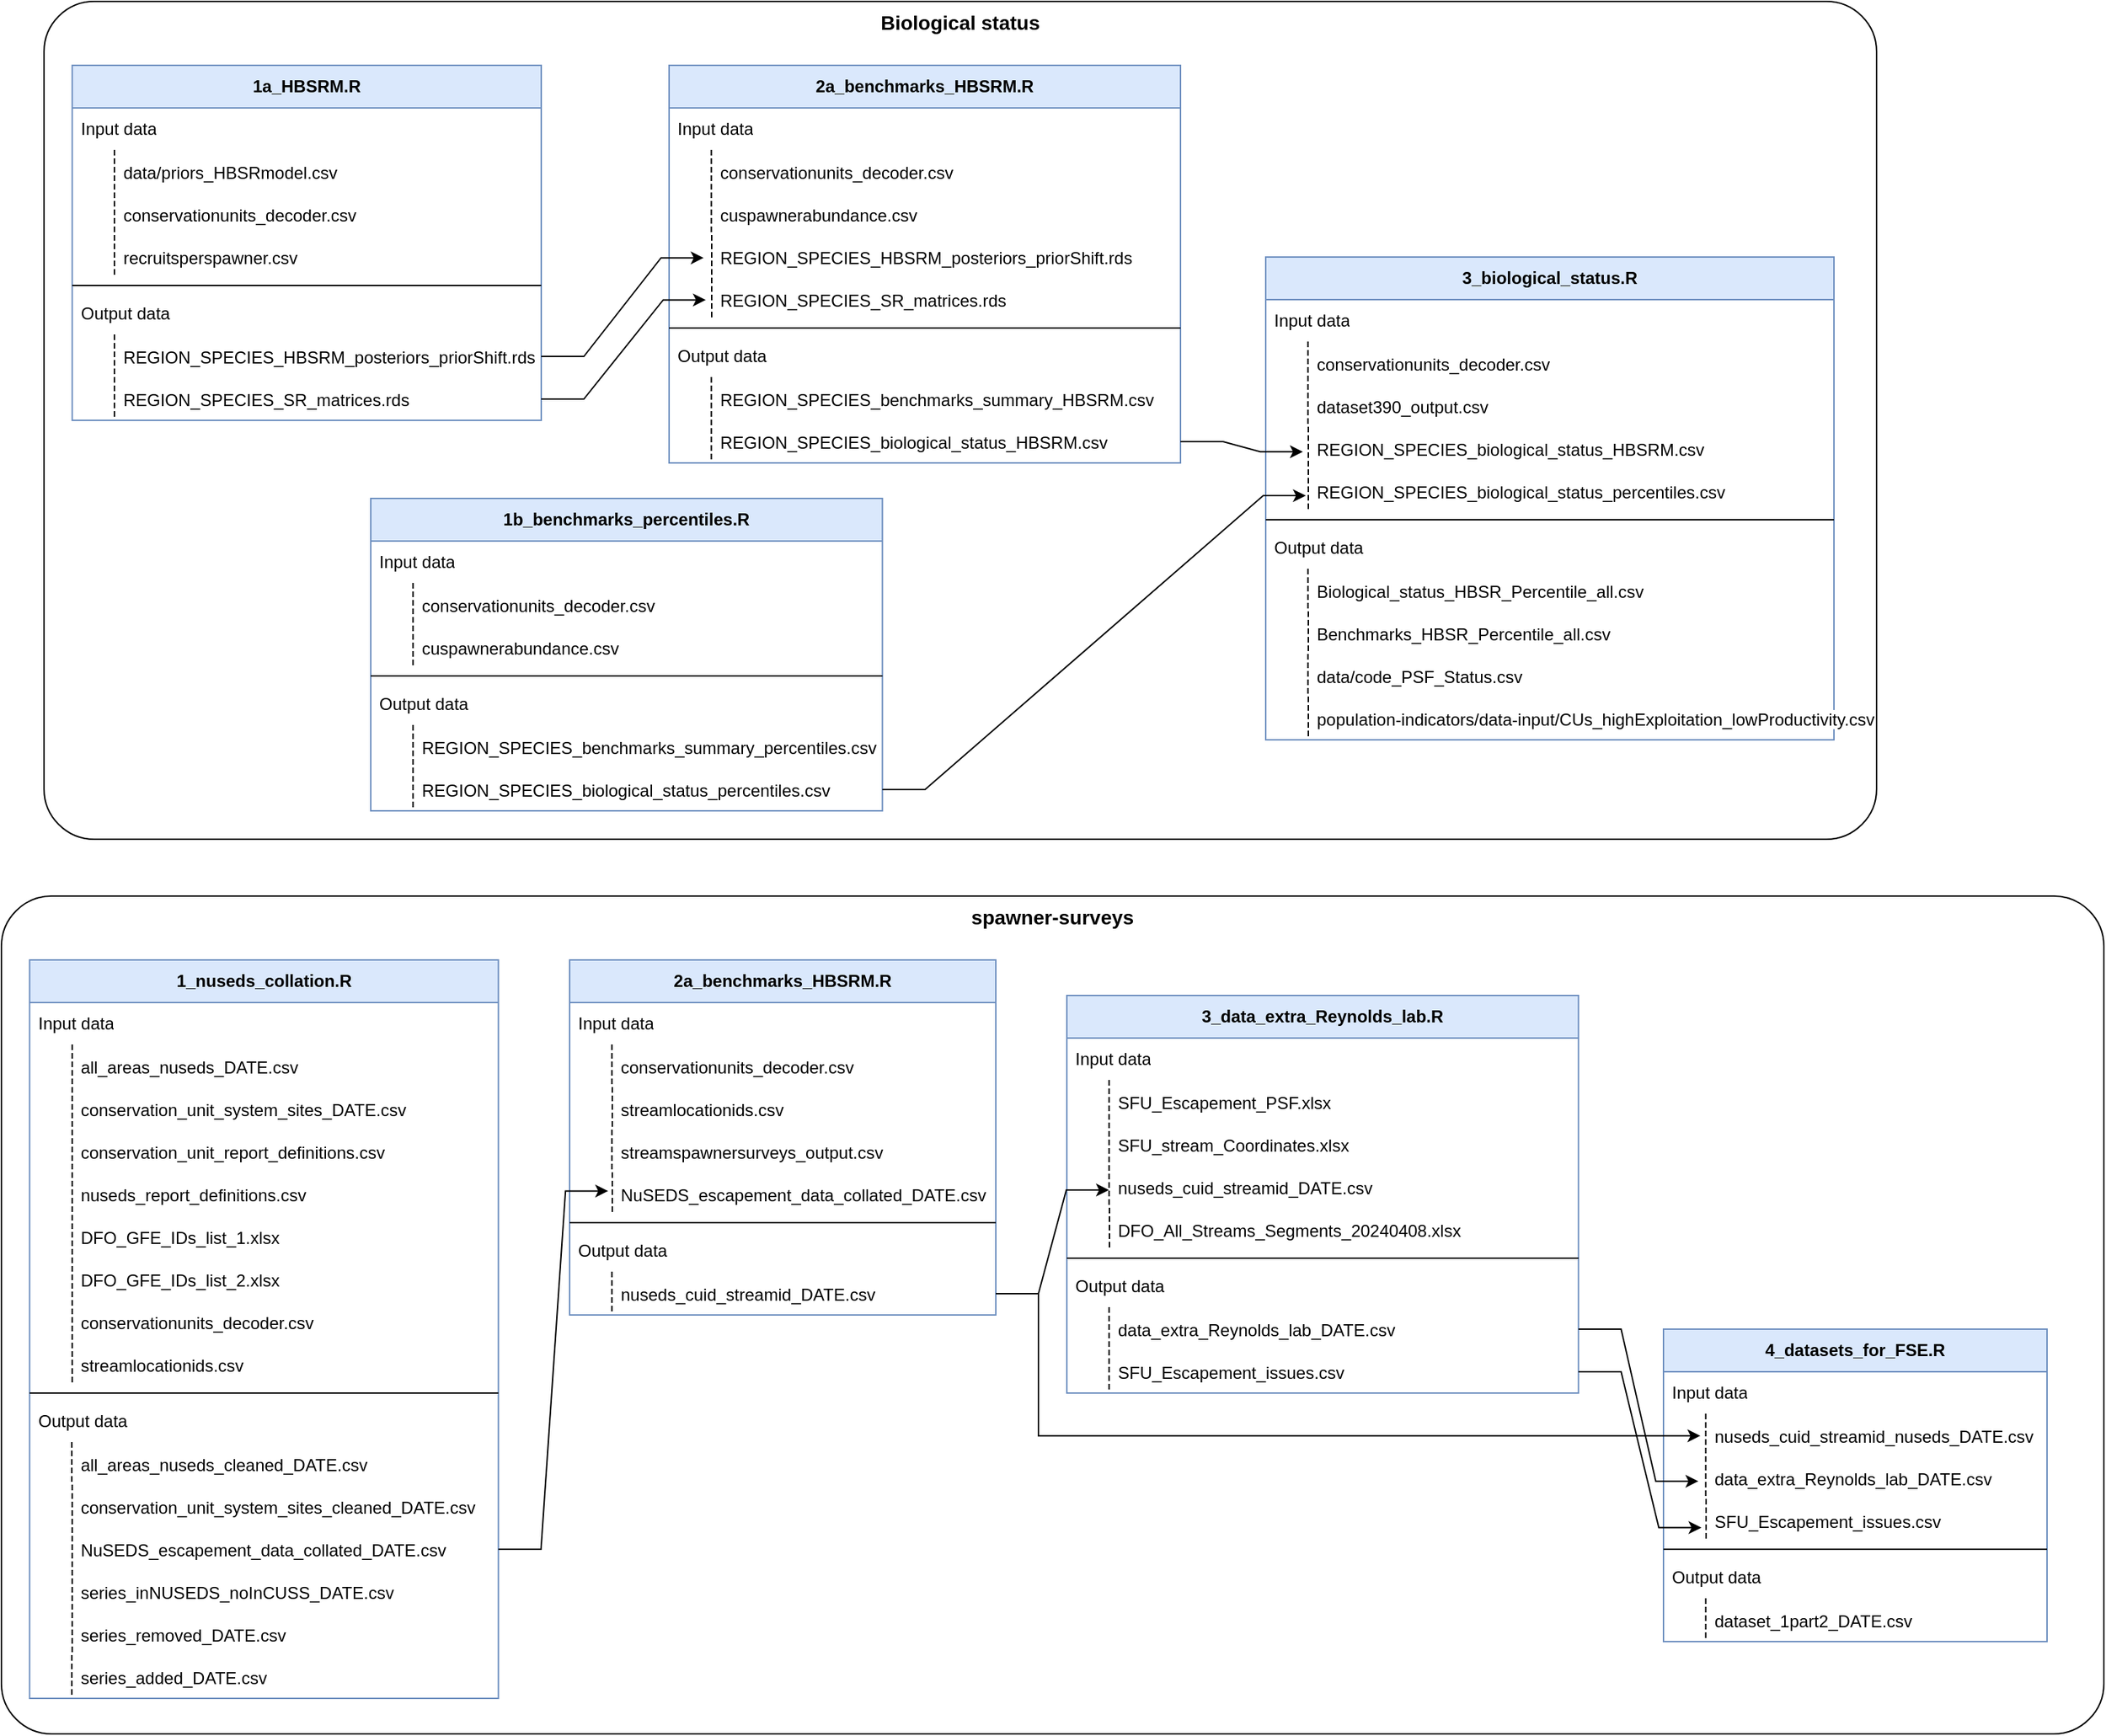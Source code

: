 <mxfile version="24.6.2" type="github">
  <diagram id="C5RBs43oDa-KdzZeNtuy" name="Page-1">
    <mxGraphModel dx="3124" dy="2888" grid="1" gridSize="10" guides="1" tooltips="1" connect="1" arrows="1" fold="1" page="1" pageScale="1" pageWidth="1920" pageHeight="1200" math="0" shadow="0">
      <root>
        <mxCell id="WIyWlLk6GJQsqaUBKTNV-0" />
        <mxCell id="WIyWlLk6GJQsqaUBKTNV-1" parent="WIyWlLk6GJQsqaUBKTNV-0" />
        <mxCell id="khTtqg0wwVwJtDz728x1-9" value="&lt;b style=&quot;&quot;&gt;&lt;font style=&quot;font-size: 14px;&quot;&gt;Biological status&lt;/font&gt;&lt;/b&gt;" style="rounded=1;whiteSpace=wrap;html=1;direction=west;verticalAlign=top;container=1;arcSize=6;fontSize=12;" parent="WIyWlLk6GJQsqaUBKTNV-1" vertex="1">
          <mxGeometry x="80" y="-1130" width="1290" height="590" as="geometry">
            <mxRectangle x="80" y="-1130" width="140" height="30" as="alternateBounds" />
          </mxGeometry>
        </mxCell>
        <mxCell id="YXvkPUyqIe6JMjW3pNhc-0" value="&lt;font style=&quot;font-size: 12px;&quot;&gt;&lt;b&gt;1a_HBSRM.R&lt;/b&gt;&lt;/font&gt;" style="swimlane;fontStyle=0;childLayout=stackLayout;horizontal=1;startSize=30;horizontalStack=0;resizeParent=1;resizeParentMax=0;resizeLast=0;collapsible=1;marginBottom=0;whiteSpace=wrap;html=1;movable=1;resizable=1;rotatable=1;deletable=1;editable=1;locked=0;connectable=1;fillColor=#dae8fc;strokeColor=#6c8ebf;fontSize=12;" vertex="1" parent="khTtqg0wwVwJtDz728x1-9">
          <mxGeometry x="19.83" y="45" width="330.17" height="250" as="geometry" />
        </mxCell>
        <mxCell id="YXvkPUyqIe6JMjW3pNhc-1" value="Input data" style="text;strokeColor=none;fillColor=none;align=left;verticalAlign=middle;spacingLeft=4;spacingRight=4;overflow=hidden;points=[[0,0.5],[1,0.5]];portConstraint=eastwest;rotatable=1;whiteSpace=wrap;html=1;movable=1;resizable=1;deletable=1;editable=1;locked=0;connectable=1;fontSize=12;" vertex="1" parent="YXvkPUyqIe6JMjW3pNhc-0">
          <mxGeometry y="30" width="330.17" height="30" as="geometry" />
        </mxCell>
        <mxCell id="YXvkPUyqIe6JMjW3pNhc-18" value="data/priors_HBSRmodel.csv" style="shape=partialRectangle;fillColor=none;align=left;verticalAlign=middle;strokeColor=none;spacingLeft=34;rotatable=1;points=[[0,0.5],[1,0.5]];portConstraint=eastwest;dropTarget=0;movable=1;resizable=1;deletable=1;editable=1;locked=0;connectable=1;fontSize=12;" vertex="1" parent="YXvkPUyqIe6JMjW3pNhc-0">
          <mxGeometry y="60" width="330.17" height="30" as="geometry" />
        </mxCell>
        <mxCell id="YXvkPUyqIe6JMjW3pNhc-19" value="" style="shape=partialRectangle;top=0;left=0;bottom=0;fillColor=none;stokeWidth=1;dashed=1;align=left;verticalAlign=middle;spacingLeft=4;spacingRight=4;overflow=hidden;rotatable=1;points=[];portConstraint=eastwest;part=1;movable=1;resizable=1;deletable=1;editable=1;locked=0;connectable=1;fontSize=12;" vertex="1" connectable="0" parent="YXvkPUyqIe6JMjW3pNhc-18">
          <mxGeometry width="29.743" height="30" as="geometry" />
        </mxCell>
        <mxCell id="YXvkPUyqIe6JMjW3pNhc-16" value="conservationunits_decoder.csv" style="shape=partialRectangle;fillColor=none;align=left;verticalAlign=middle;strokeColor=none;spacingLeft=34;rotatable=1;points=[[0,0.5],[1,0.5]];portConstraint=eastwest;dropTarget=0;movable=1;resizable=1;deletable=1;editable=1;locked=0;connectable=1;fontSize=12;" vertex="1" parent="YXvkPUyqIe6JMjW3pNhc-0">
          <mxGeometry y="90" width="330.17" height="30" as="geometry" />
        </mxCell>
        <mxCell id="YXvkPUyqIe6JMjW3pNhc-17" value="" style="shape=partialRectangle;top=0;left=0;bottom=0;fillColor=none;stokeWidth=1;dashed=1;align=left;verticalAlign=middle;spacingLeft=4;spacingRight=4;overflow=hidden;rotatable=1;points=[];portConstraint=eastwest;part=1;movable=1;resizable=1;deletable=1;editable=1;locked=0;connectable=1;fontSize=12;" vertex="1" connectable="0" parent="YXvkPUyqIe6JMjW3pNhc-16">
          <mxGeometry width="29.743" height="30" as="geometry" />
        </mxCell>
        <mxCell id="YXvkPUyqIe6JMjW3pNhc-9" value="recruitsperspawner.csv" style="shape=partialRectangle;fillColor=none;align=left;verticalAlign=middle;strokeColor=none;spacingLeft=34;rotatable=1;points=[[0,0.5],[1,0.5]];portConstraint=eastwest;dropTarget=0;movable=1;resizable=1;deletable=1;editable=1;locked=0;connectable=1;fontSize=12;" vertex="1" parent="YXvkPUyqIe6JMjW3pNhc-0">
          <mxGeometry y="120" width="330.17" height="30" as="geometry" />
        </mxCell>
        <mxCell id="YXvkPUyqIe6JMjW3pNhc-10" value="" style="shape=partialRectangle;top=0;left=0;bottom=0;fillColor=none;stokeWidth=1;dashed=1;align=left;verticalAlign=middle;spacingLeft=4;spacingRight=4;overflow=hidden;rotatable=1;points=[];portConstraint=eastwest;part=1;movable=1;resizable=1;deletable=1;editable=1;locked=0;connectable=1;fontSize=12;" vertex="1" connectable="0" parent="YXvkPUyqIe6JMjW3pNhc-9">
          <mxGeometry width="29.743" height="30" as="geometry" />
        </mxCell>
        <mxCell id="YXvkPUyqIe6JMjW3pNhc-11" value="" style="line;strokeWidth=1;rotatable=1;dashed=0;labelPosition=right;align=left;verticalAlign=middle;spacingTop=0;spacingLeft=6;points=[];portConstraint=eastwest;movable=1;resizable=1;deletable=1;editable=1;locked=0;connectable=1;fontSize=12;" vertex="1" parent="YXvkPUyqIe6JMjW3pNhc-0">
          <mxGeometry y="150" width="330.17" height="10" as="geometry" />
        </mxCell>
        <mxCell id="YXvkPUyqIe6JMjW3pNhc-2" value="Output data" style="text;strokeColor=none;fillColor=none;align=left;verticalAlign=middle;spacingLeft=4;spacingRight=4;overflow=hidden;points=[[0,0.5],[1,0.5]];portConstraint=eastwest;rotatable=1;whiteSpace=wrap;html=1;movable=1;resizable=1;deletable=1;editable=1;locked=0;connectable=1;fontSize=12;" vertex="1" parent="YXvkPUyqIe6JMjW3pNhc-0">
          <mxGeometry y="160" width="330.17" height="30" as="geometry" />
        </mxCell>
        <mxCell id="YXvkPUyqIe6JMjW3pNhc-22" value="REGION_SPECIES_HBSRM_posteriors_priorShift.rds" style="shape=partialRectangle;fillColor=none;align=left;verticalAlign=middle;strokeColor=none;spacingLeft=34;rotatable=1;points=[[0,0.5],[1,0.5]];portConstraint=eastwest;dropTarget=0;movable=1;resizable=1;deletable=1;editable=1;locked=0;connectable=1;fontSize=12;" vertex="1" parent="YXvkPUyqIe6JMjW3pNhc-0">
          <mxGeometry y="190" width="330.17" height="30" as="geometry" />
        </mxCell>
        <mxCell id="YXvkPUyqIe6JMjW3pNhc-23" value="" style="shape=partialRectangle;top=0;left=0;bottom=0;fillColor=none;stokeWidth=1;dashed=1;align=left;verticalAlign=middle;spacingLeft=4;spacingRight=4;overflow=hidden;rotatable=1;points=[];portConstraint=eastwest;part=1;movable=1;resizable=1;deletable=1;editable=1;locked=0;connectable=1;fontSize=12;" vertex="1" connectable="0" parent="YXvkPUyqIe6JMjW3pNhc-22">
          <mxGeometry width="29.743" height="30" as="geometry" />
        </mxCell>
        <mxCell id="YXvkPUyqIe6JMjW3pNhc-14" value="REGION_SPECIES_SR_matrices.rds" style="shape=partialRectangle;fillColor=none;align=left;verticalAlign=middle;strokeColor=none;spacingLeft=34;rotatable=1;points=[[0,0.5],[1,0.5]];portConstraint=eastwest;dropTarget=0;movable=1;resizable=1;deletable=1;editable=1;locked=0;connectable=1;fontSize=12;" vertex="1" parent="YXvkPUyqIe6JMjW3pNhc-0">
          <mxGeometry y="220" width="330.17" height="30" as="geometry" />
        </mxCell>
        <mxCell id="YXvkPUyqIe6JMjW3pNhc-15" value="" style="shape=partialRectangle;top=0;left=0;bottom=0;fillColor=none;stokeWidth=1;dashed=1;align=left;verticalAlign=middle;spacingLeft=4;spacingRight=4;overflow=hidden;rotatable=1;points=[];portConstraint=eastwest;part=1;movable=1;resizable=1;deletable=1;editable=1;locked=0;connectable=1;fontSize=12;" vertex="1" connectable="0" parent="YXvkPUyqIe6JMjW3pNhc-14">
          <mxGeometry width="29.743" height="30" as="geometry" />
        </mxCell>
        <mxCell id="YXvkPUyqIe6JMjW3pNhc-40" value="&lt;font style=&quot;font-size: 12px;&quot;&gt;&lt;b&gt;1b_benchmarks_percentiles.R&lt;/b&gt;&lt;/font&gt;" style="swimlane;fontStyle=0;childLayout=stackLayout;horizontal=1;startSize=30;horizontalStack=0;resizeParent=1;resizeParentMax=0;resizeLast=0;collapsible=1;marginBottom=0;whiteSpace=wrap;html=1;movable=1;resizable=1;rotatable=1;deletable=1;editable=1;locked=0;connectable=1;fillColor=#dae8fc;strokeColor=#6c8ebf;fontSize=12;" vertex="1" parent="khTtqg0wwVwJtDz728x1-9">
          <mxGeometry x="230" y="350" width="360.17" height="220" as="geometry" />
        </mxCell>
        <mxCell id="YXvkPUyqIe6JMjW3pNhc-41" value="Input data" style="text;strokeColor=none;fillColor=none;align=left;verticalAlign=middle;spacingLeft=4;spacingRight=4;overflow=hidden;points=[[0,0.5],[1,0.5]];portConstraint=eastwest;rotatable=1;whiteSpace=wrap;html=1;movable=1;resizable=1;deletable=1;editable=1;locked=0;connectable=1;fontSize=12;" vertex="1" parent="YXvkPUyqIe6JMjW3pNhc-40">
          <mxGeometry y="30" width="360.17" height="30" as="geometry" />
        </mxCell>
        <mxCell id="YXvkPUyqIe6JMjW3pNhc-44" value="conservationunits_decoder.csv" style="shape=partialRectangle;fillColor=none;align=left;verticalAlign=middle;strokeColor=none;spacingLeft=34;rotatable=1;points=[[0,0.5],[1,0.5]];portConstraint=eastwest;dropTarget=0;movable=1;resizable=1;deletable=1;editable=1;locked=0;connectable=1;fontSize=12;" vertex="1" parent="YXvkPUyqIe6JMjW3pNhc-40">
          <mxGeometry y="60" width="360.17" height="30" as="geometry" />
        </mxCell>
        <mxCell id="YXvkPUyqIe6JMjW3pNhc-45" value="" style="shape=partialRectangle;top=0;left=0;bottom=0;fillColor=none;stokeWidth=1;dashed=1;align=left;verticalAlign=middle;spacingLeft=4;spacingRight=4;overflow=hidden;rotatable=1;points=[];portConstraint=eastwest;part=1;movable=1;resizable=1;deletable=1;editable=1;locked=0;connectable=1;fontSize=12;" vertex="1" connectable="0" parent="YXvkPUyqIe6JMjW3pNhc-44">
          <mxGeometry width="29.743" height="30" as="geometry" />
        </mxCell>
        <mxCell id="YXvkPUyqIe6JMjW3pNhc-46" value="cuspawnerabundance.csv" style="shape=partialRectangle;fillColor=none;align=left;verticalAlign=middle;strokeColor=none;spacingLeft=34;rotatable=1;points=[[0,0.5],[1,0.5]];portConstraint=eastwest;dropTarget=0;movable=1;resizable=1;deletable=1;editable=1;locked=0;connectable=1;fontSize=12;" vertex="1" parent="YXvkPUyqIe6JMjW3pNhc-40">
          <mxGeometry y="90" width="360.17" height="30" as="geometry" />
        </mxCell>
        <mxCell id="YXvkPUyqIe6JMjW3pNhc-47" value="" style="shape=partialRectangle;top=0;left=0;bottom=0;fillColor=none;stokeWidth=1;dashed=1;align=left;verticalAlign=middle;spacingLeft=4;spacingRight=4;overflow=hidden;rotatable=1;points=[];portConstraint=eastwest;part=1;movable=1;resizable=1;deletable=1;editable=1;locked=0;connectable=1;fontSize=12;" vertex="1" connectable="0" parent="YXvkPUyqIe6JMjW3pNhc-46">
          <mxGeometry width="29.743" height="30" as="geometry" />
        </mxCell>
        <mxCell id="YXvkPUyqIe6JMjW3pNhc-48" value="" style="line;strokeWidth=1;rotatable=1;dashed=0;labelPosition=right;align=left;verticalAlign=middle;spacingTop=0;spacingLeft=6;points=[];portConstraint=eastwest;movable=1;resizable=1;deletable=1;editable=1;locked=0;connectable=1;fontSize=12;" vertex="1" parent="YXvkPUyqIe6JMjW3pNhc-40">
          <mxGeometry y="120" width="360.17" height="10" as="geometry" />
        </mxCell>
        <mxCell id="YXvkPUyqIe6JMjW3pNhc-49" value="Output data" style="text;strokeColor=none;fillColor=none;align=left;verticalAlign=middle;spacingLeft=4;spacingRight=4;overflow=hidden;points=[[0,0.5],[1,0.5]];portConstraint=eastwest;rotatable=1;whiteSpace=wrap;html=1;movable=1;resizable=1;deletable=1;editable=1;locked=0;connectable=1;fontSize=12;" vertex="1" parent="YXvkPUyqIe6JMjW3pNhc-40">
          <mxGeometry y="130" width="360.17" height="30" as="geometry" />
        </mxCell>
        <mxCell id="YXvkPUyqIe6JMjW3pNhc-50" value="REGION_SPECIES_benchmarks_summary_percentiles.csv" style="shape=partialRectangle;fillColor=none;align=left;verticalAlign=middle;strokeColor=none;spacingLeft=34;rotatable=1;points=[[0,0.5],[1,0.5]];portConstraint=eastwest;dropTarget=0;movable=1;resizable=1;deletable=1;editable=1;locked=0;connectable=1;fontSize=12;" vertex="1" parent="YXvkPUyqIe6JMjW3pNhc-40">
          <mxGeometry y="160" width="360.17" height="30" as="geometry" />
        </mxCell>
        <mxCell id="YXvkPUyqIe6JMjW3pNhc-51" value="" style="shape=partialRectangle;top=0;left=0;bottom=0;fillColor=none;stokeWidth=1;dashed=1;align=left;verticalAlign=middle;spacingLeft=4;spacingRight=4;overflow=hidden;rotatable=1;points=[];portConstraint=eastwest;part=1;movable=1;resizable=1;deletable=1;editable=1;locked=0;connectable=1;fontSize=12;" vertex="1" connectable="0" parent="YXvkPUyqIe6JMjW3pNhc-50">
          <mxGeometry width="29.743" height="30" as="geometry" />
        </mxCell>
        <mxCell id="YXvkPUyqIe6JMjW3pNhc-52" value="REGION_SPECIES_biological_status_percentiles.csv" style="shape=partialRectangle;fillColor=none;align=left;verticalAlign=middle;strokeColor=none;spacingLeft=34;rotatable=1;points=[[0,0.5],[1,0.5]];portConstraint=eastwest;dropTarget=0;movable=1;resizable=1;deletable=1;editable=1;locked=0;connectable=1;fontSize=12;" vertex="1" parent="YXvkPUyqIe6JMjW3pNhc-40">
          <mxGeometry y="190" width="360.17" height="30" as="geometry" />
        </mxCell>
        <mxCell id="YXvkPUyqIe6JMjW3pNhc-53" value="" style="shape=partialRectangle;top=0;left=0;bottom=0;fillColor=none;stokeWidth=1;dashed=1;align=left;verticalAlign=middle;spacingLeft=4;spacingRight=4;overflow=hidden;rotatable=1;points=[];portConstraint=eastwest;part=1;movable=1;resizable=1;deletable=1;editable=1;locked=0;connectable=1;fontSize=12;" vertex="1" connectable="0" parent="YXvkPUyqIe6JMjW3pNhc-52">
          <mxGeometry width="29.743" height="30" as="geometry" />
        </mxCell>
        <mxCell id="YXvkPUyqIe6JMjW3pNhc-54" value="&lt;font style=&quot;font-size: 12px;&quot;&gt;&lt;b&gt;2a_benchmarks_HBSRM.R&lt;/b&gt;&lt;/font&gt;" style="swimlane;fontStyle=0;childLayout=stackLayout;horizontal=1;startSize=30;horizontalStack=0;resizeParent=1;resizeParentMax=0;resizeLast=0;collapsible=1;marginBottom=0;whiteSpace=wrap;html=1;movable=1;resizable=1;rotatable=1;deletable=1;editable=1;locked=0;connectable=1;fillColor=#dae8fc;strokeColor=#6c8ebf;fontSize=12;" vertex="1" parent="khTtqg0wwVwJtDz728x1-9">
          <mxGeometry x="440" y="45" width="360" height="280" as="geometry" />
        </mxCell>
        <mxCell id="YXvkPUyqIe6JMjW3pNhc-55" value="Input data" style="text;strokeColor=none;fillColor=none;align=left;verticalAlign=middle;spacingLeft=4;spacingRight=4;overflow=hidden;points=[[0,0.5],[1,0.5]];portConstraint=eastwest;rotatable=1;whiteSpace=wrap;html=1;movable=1;resizable=1;deletable=1;editable=1;locked=0;connectable=1;fontSize=12;" vertex="1" parent="YXvkPUyqIe6JMjW3pNhc-54">
          <mxGeometry y="30" width="360" height="30" as="geometry" />
        </mxCell>
        <mxCell id="YXvkPUyqIe6JMjW3pNhc-56" value="conservationunits_decoder.csv" style="shape=partialRectangle;fillColor=none;align=left;verticalAlign=middle;strokeColor=none;spacingLeft=34;rotatable=1;points=[[0,0.5],[1,0.5]];portConstraint=eastwest;dropTarget=0;movable=1;resizable=1;deletable=1;editable=1;locked=0;connectable=1;fontSize=12;" vertex="1" parent="YXvkPUyqIe6JMjW3pNhc-54">
          <mxGeometry y="60" width="360" height="30" as="geometry" />
        </mxCell>
        <mxCell id="YXvkPUyqIe6JMjW3pNhc-57" value="" style="shape=partialRectangle;top=0;left=0;bottom=0;fillColor=none;stokeWidth=1;dashed=1;align=left;verticalAlign=middle;spacingLeft=4;spacingRight=4;overflow=hidden;rotatable=1;points=[];portConstraint=eastwest;part=1;movable=1;resizable=1;deletable=1;editable=1;locked=0;connectable=1;fontSize=12;" vertex="1" connectable="0" parent="YXvkPUyqIe6JMjW3pNhc-56">
          <mxGeometry width="29.743" height="30" as="geometry" />
        </mxCell>
        <mxCell id="YXvkPUyqIe6JMjW3pNhc-58" value="cuspawnerabundance.csv" style="shape=partialRectangle;fillColor=none;align=left;verticalAlign=middle;strokeColor=none;spacingLeft=34;rotatable=1;points=[[0,0.5],[1,0.5]];portConstraint=eastwest;dropTarget=0;movable=1;resizable=1;deletable=1;editable=1;locked=0;connectable=1;fontSize=12;" vertex="1" parent="YXvkPUyqIe6JMjW3pNhc-54">
          <mxGeometry y="90" width="360" height="30" as="geometry" />
        </mxCell>
        <mxCell id="YXvkPUyqIe6JMjW3pNhc-59" value="" style="shape=partialRectangle;top=0;left=0;bottom=0;fillColor=none;stokeWidth=1;dashed=1;align=left;verticalAlign=middle;spacingLeft=4;spacingRight=4;overflow=hidden;rotatable=1;points=[];portConstraint=eastwest;part=1;movable=1;resizable=1;deletable=1;editable=1;locked=0;connectable=1;fontSize=12;" vertex="1" connectable="0" parent="YXvkPUyqIe6JMjW3pNhc-58">
          <mxGeometry width="29.743" height="30" as="geometry" />
        </mxCell>
        <mxCell id="YXvkPUyqIe6JMjW3pNhc-77" value="REGION_SPECIES_HBSRM_posteriors_priorShift.rds" style="shape=partialRectangle;fillColor=none;align=left;verticalAlign=middle;strokeColor=none;spacingLeft=34;rotatable=1;points=[[0,0.5],[1,0.5]];portConstraint=eastwest;dropTarget=0;movable=1;resizable=1;deletable=1;editable=1;locked=0;connectable=1;fontSize=12;" vertex="1" parent="YXvkPUyqIe6JMjW3pNhc-54">
          <mxGeometry y="120" width="360" height="30" as="geometry" />
        </mxCell>
        <mxCell id="YXvkPUyqIe6JMjW3pNhc-78" value="" style="shape=partialRectangle;top=0;left=0;bottom=0;fillColor=none;stokeWidth=1;dashed=1;align=left;verticalAlign=middle;spacingLeft=4;spacingRight=4;overflow=hidden;rotatable=1;points=[];portConstraint=eastwest;part=1;movable=1;resizable=1;deletable=1;editable=1;locked=0;connectable=1;fontSize=12;" vertex="1" connectable="0" parent="YXvkPUyqIe6JMjW3pNhc-77">
          <mxGeometry width="30" height="30" as="geometry" />
        </mxCell>
        <mxCell id="YXvkPUyqIe6JMjW3pNhc-71" value="REGION_SPECIES_SR_matrices.rds" style="shape=partialRectangle;fillColor=none;align=left;verticalAlign=middle;strokeColor=none;spacingLeft=34;rotatable=1;points=[[0,0.5],[1,0.5]];portConstraint=eastwest;dropTarget=0;movable=1;resizable=1;deletable=1;editable=1;locked=0;connectable=1;fontSize=12;" vertex="1" parent="YXvkPUyqIe6JMjW3pNhc-54">
          <mxGeometry y="150" width="360" height="30" as="geometry" />
        </mxCell>
        <mxCell id="YXvkPUyqIe6JMjW3pNhc-72" value="" style="shape=partialRectangle;top=0;left=0;bottom=0;fillColor=none;stokeWidth=1;dashed=1;align=left;verticalAlign=middle;spacingLeft=4;spacingRight=4;overflow=hidden;rotatable=1;points=[];portConstraint=eastwest;part=1;movable=1;resizable=1;deletable=1;editable=1;locked=0;connectable=1;fontSize=12;" vertex="1" connectable="0" parent="YXvkPUyqIe6JMjW3pNhc-71">
          <mxGeometry width="30" height="30" as="geometry" />
        </mxCell>
        <mxCell id="YXvkPUyqIe6JMjW3pNhc-60" value="" style="line;strokeWidth=1;rotatable=1;dashed=0;labelPosition=right;align=left;verticalAlign=middle;spacingTop=0;spacingLeft=6;points=[];portConstraint=eastwest;movable=1;resizable=1;deletable=1;editable=1;locked=0;connectable=1;fontSize=12;" vertex="1" parent="YXvkPUyqIe6JMjW3pNhc-54">
          <mxGeometry y="180" width="360" height="10" as="geometry" />
        </mxCell>
        <mxCell id="YXvkPUyqIe6JMjW3pNhc-61" value="Output data" style="text;strokeColor=none;fillColor=none;align=left;verticalAlign=middle;spacingLeft=4;spacingRight=4;overflow=hidden;points=[[0,0.5],[1,0.5]];portConstraint=eastwest;rotatable=1;whiteSpace=wrap;html=1;movable=1;resizable=1;deletable=1;editable=1;locked=0;connectable=1;fontSize=12;" vertex="1" parent="YXvkPUyqIe6JMjW3pNhc-54">
          <mxGeometry y="190" width="360" height="30" as="geometry" />
        </mxCell>
        <mxCell id="YXvkPUyqIe6JMjW3pNhc-62" value="REGION_SPECIES_benchmarks_summary_HBSRM.csv" style="shape=partialRectangle;fillColor=none;align=left;verticalAlign=middle;strokeColor=none;spacingLeft=34;rotatable=1;points=[[0,0.5],[1,0.5]];portConstraint=eastwest;dropTarget=0;movable=1;resizable=1;deletable=1;editable=1;locked=0;connectable=1;fontSize=12;" vertex="1" parent="YXvkPUyqIe6JMjW3pNhc-54">
          <mxGeometry y="220" width="360" height="30" as="geometry" />
        </mxCell>
        <mxCell id="YXvkPUyqIe6JMjW3pNhc-63" value="" style="shape=partialRectangle;top=0;left=0;bottom=0;fillColor=none;stokeWidth=1;dashed=1;align=left;verticalAlign=middle;spacingLeft=4;spacingRight=4;overflow=hidden;rotatable=1;points=[];portConstraint=eastwest;part=1;movable=1;resizable=1;deletable=1;editable=1;locked=0;connectable=1;fontSize=12;" vertex="1" connectable="0" parent="YXvkPUyqIe6JMjW3pNhc-62">
          <mxGeometry width="29.743" height="30" as="geometry" />
        </mxCell>
        <mxCell id="YXvkPUyqIe6JMjW3pNhc-64" value="REGION_SPECIES_biological_status_HBSRM.csv" style="shape=partialRectangle;fillColor=none;align=left;verticalAlign=middle;strokeColor=none;spacingLeft=34;rotatable=1;points=[[0,0.5],[1,0.5]];portConstraint=eastwest;dropTarget=0;movable=1;resizable=1;deletable=1;editable=1;locked=0;connectable=1;fontSize=12;" vertex="1" parent="YXvkPUyqIe6JMjW3pNhc-54">
          <mxGeometry y="250" width="360" height="30" as="geometry" />
        </mxCell>
        <mxCell id="YXvkPUyqIe6JMjW3pNhc-65" value="" style="shape=partialRectangle;top=0;left=0;bottom=0;fillColor=none;stokeWidth=1;dashed=1;align=left;verticalAlign=middle;spacingLeft=4;spacingRight=4;overflow=hidden;rotatable=1;points=[];portConstraint=eastwest;part=1;movable=1;resizable=1;deletable=1;editable=1;locked=0;connectable=1;fontSize=12;" vertex="1" connectable="0" parent="YXvkPUyqIe6JMjW3pNhc-64">
          <mxGeometry width="29.743" height="30" as="geometry" />
        </mxCell>
        <mxCell id="YXvkPUyqIe6JMjW3pNhc-79" style="edgeStyle=entityRelationEdgeStyle;rounded=0;orthogonalLoop=1;jettySize=auto;html=1;exitX=1;exitY=0.5;exitDx=0;exitDy=0;entryX=0.811;entryY=0.519;entryDx=0;entryDy=0;entryPerimeter=0;movable=1;resizable=1;rotatable=1;deletable=1;editable=1;locked=0;connectable=1;fontSize=12;" edge="1" parent="khTtqg0wwVwJtDz728x1-9" source="YXvkPUyqIe6JMjW3pNhc-22" target="YXvkPUyqIe6JMjW3pNhc-78">
          <mxGeometry relative="1" as="geometry">
            <Array as="points">
              <mxPoint x="577.813" y="134.465" />
            </Array>
          </mxGeometry>
        </mxCell>
        <mxCell id="YXvkPUyqIe6JMjW3pNhc-81" style="edgeStyle=entityRelationEdgeStyle;shape=connector;rounded=0;orthogonalLoop=1;jettySize=auto;html=1;exitX=1;exitY=0.5;exitDx=0;exitDy=0;strokeColor=default;align=center;verticalAlign=middle;fontFamily=Helvetica;fontSize=12;fontColor=default;labelBackgroundColor=default;endArrow=classic;entryX=0.862;entryY=0.507;entryDx=0;entryDy=0;entryPerimeter=0;movable=1;resizable=1;rotatable=1;deletable=1;editable=1;locked=0;connectable=1;" edge="1" parent="khTtqg0wwVwJtDz728x1-9" source="YXvkPUyqIe6JMjW3pNhc-14" target="YXvkPUyqIe6JMjW3pNhc-72">
          <mxGeometry relative="1" as="geometry">
            <mxPoint x="604.688" y="154.36" as="targetPoint" />
          </mxGeometry>
        </mxCell>
        <mxCell id="YXvkPUyqIe6JMjW3pNhc-82" value="&lt;font style=&quot;font-size: 12px;&quot;&gt;&lt;b&gt;3_biological_status.R&lt;/b&gt;&lt;/font&gt;" style="swimlane;fontStyle=0;childLayout=stackLayout;horizontal=1;startSize=30;horizontalStack=0;resizeParent=1;resizeParentMax=0;resizeLast=0;collapsible=1;marginBottom=0;whiteSpace=wrap;html=1;movable=1;resizable=1;rotatable=1;deletable=1;editable=1;locked=0;connectable=1;fillColor=#dae8fc;strokeColor=#6c8ebf;fontSize=12;" vertex="1" parent="khTtqg0wwVwJtDz728x1-9">
          <mxGeometry x="860" y="180" width="400" height="340" as="geometry" />
        </mxCell>
        <mxCell id="YXvkPUyqIe6JMjW3pNhc-83" value="Input data" style="text;strokeColor=none;fillColor=none;align=left;verticalAlign=middle;spacingLeft=4;spacingRight=4;overflow=hidden;points=[[0,0.5],[1,0.5]];portConstraint=eastwest;rotatable=1;whiteSpace=wrap;html=1;movable=1;resizable=1;deletable=1;editable=1;locked=0;connectable=1;fontSize=12;" vertex="1" parent="YXvkPUyqIe6JMjW3pNhc-82">
          <mxGeometry y="30" width="400" height="30" as="geometry" />
        </mxCell>
        <mxCell id="YXvkPUyqIe6JMjW3pNhc-84" value="conservationunits_decoder.csv" style="shape=partialRectangle;fillColor=none;align=left;verticalAlign=middle;strokeColor=none;spacingLeft=34;rotatable=1;points=[[0,0.5],[1,0.5]];portConstraint=eastwest;dropTarget=0;movable=1;resizable=1;deletable=1;editable=1;locked=0;connectable=1;fontSize=12;" vertex="1" parent="YXvkPUyqIe6JMjW3pNhc-82">
          <mxGeometry y="60" width="400" height="30" as="geometry" />
        </mxCell>
        <mxCell id="YXvkPUyqIe6JMjW3pNhc-85" value="" style="shape=partialRectangle;top=0;left=0;bottom=0;fillColor=none;stokeWidth=1;dashed=1;align=left;verticalAlign=middle;spacingLeft=4;spacingRight=4;overflow=hidden;rotatable=1;points=[];portConstraint=eastwest;part=1;movable=1;resizable=1;deletable=1;editable=1;locked=0;connectable=1;fontSize=12;" vertex="1" connectable="0" parent="YXvkPUyqIe6JMjW3pNhc-84">
          <mxGeometry width="29.743" height="30" as="geometry" />
        </mxCell>
        <mxCell id="YXvkPUyqIe6JMjW3pNhc-86" value="dataset390_output.csv" style="shape=partialRectangle;fillColor=none;align=left;verticalAlign=middle;strokeColor=none;spacingLeft=34;rotatable=1;points=[[0,0.5],[1,0.5]];portConstraint=eastwest;dropTarget=0;movable=1;resizable=1;deletable=1;editable=1;locked=0;connectable=1;fontSize=12;" vertex="1" parent="YXvkPUyqIe6JMjW3pNhc-82">
          <mxGeometry y="90" width="400" height="30" as="geometry" />
        </mxCell>
        <mxCell id="YXvkPUyqIe6JMjW3pNhc-87" value="" style="shape=partialRectangle;top=0;left=0;bottom=0;fillColor=none;stokeWidth=1;dashed=1;align=left;verticalAlign=middle;spacingLeft=4;spacingRight=4;overflow=hidden;rotatable=1;points=[];portConstraint=eastwest;part=1;movable=1;resizable=1;deletable=1;editable=1;locked=0;connectable=1;fontSize=12;" vertex="1" connectable="0" parent="YXvkPUyqIe6JMjW3pNhc-86">
          <mxGeometry width="29.743" height="30" as="geometry" />
        </mxCell>
        <mxCell id="YXvkPUyqIe6JMjW3pNhc-96" value="REGION_SPECIES_biological_status_HBSRM.csv" style="shape=partialRectangle;fillColor=none;align=left;verticalAlign=middle;strokeColor=none;spacingLeft=34;rotatable=1;points=[[0,0.5],[1,0.5]];portConstraint=eastwest;dropTarget=0;fontFamily=Helvetica;fontSize=12;fontColor=default;labelBackgroundColor=default;movable=1;resizable=1;deletable=1;editable=1;locked=0;connectable=1;" vertex="1" parent="YXvkPUyqIe6JMjW3pNhc-82">
          <mxGeometry y="120" width="400" height="30" as="geometry" />
        </mxCell>
        <mxCell id="YXvkPUyqIe6JMjW3pNhc-97" value="" style="shape=partialRectangle;top=0;left=0;bottom=0;fillColor=none;stokeWidth=1;dashed=1;align=left;verticalAlign=middle;spacingLeft=4;spacingRight=4;overflow=hidden;rotatable=1;points=[];portConstraint=eastwest;part=1;fontFamily=Helvetica;fontSize=12;fontColor=default;labelBackgroundColor=default;movable=1;resizable=1;deletable=1;editable=1;locked=0;connectable=1;" vertex="1" connectable="0" parent="YXvkPUyqIe6JMjW3pNhc-96">
          <mxGeometry width="30" height="30" as="geometry" />
        </mxCell>
        <mxCell id="YXvkPUyqIe6JMjW3pNhc-102" value="REGION_SPECIES_biological_status_percentiles.csv" style="shape=partialRectangle;fillColor=none;align=left;verticalAlign=middle;strokeColor=none;spacingLeft=34;rotatable=1;points=[[0,0.5],[1,0.5]];portConstraint=eastwest;dropTarget=0;fontFamily=Helvetica;fontSize=12;fontColor=default;labelBackgroundColor=default;movable=1;resizable=1;deletable=1;editable=1;locked=0;connectable=1;" vertex="1" parent="YXvkPUyqIe6JMjW3pNhc-82">
          <mxGeometry y="150" width="400" height="30" as="geometry" />
        </mxCell>
        <mxCell id="YXvkPUyqIe6JMjW3pNhc-103" value="" style="shape=partialRectangle;top=0;left=0;bottom=0;fillColor=none;stokeWidth=1;dashed=1;align=left;verticalAlign=middle;spacingLeft=4;spacingRight=4;overflow=hidden;rotatable=1;points=[];portConstraint=eastwest;part=1;fontFamily=Helvetica;fontSize=12;fontColor=default;labelBackgroundColor=default;movable=1;resizable=1;deletable=1;editable=1;locked=0;connectable=1;" vertex="1" connectable="0" parent="YXvkPUyqIe6JMjW3pNhc-102">
          <mxGeometry width="30" height="30" as="geometry" />
        </mxCell>
        <mxCell id="YXvkPUyqIe6JMjW3pNhc-88" value="" style="line;strokeWidth=1;rotatable=1;dashed=0;labelPosition=right;align=left;verticalAlign=middle;spacingTop=0;spacingLeft=6;points=[];portConstraint=eastwest;movable=1;resizable=1;deletable=1;editable=1;locked=0;connectable=1;fontSize=12;" vertex="1" parent="YXvkPUyqIe6JMjW3pNhc-82">
          <mxGeometry y="180" width="400" height="10" as="geometry" />
        </mxCell>
        <mxCell id="YXvkPUyqIe6JMjW3pNhc-89" value="Output data" style="text;strokeColor=none;fillColor=none;align=left;verticalAlign=middle;spacingLeft=4;spacingRight=4;overflow=hidden;points=[[0,0.5],[1,0.5]];portConstraint=eastwest;rotatable=1;whiteSpace=wrap;html=1;movable=1;resizable=1;deletable=1;editable=1;locked=0;connectable=1;fontSize=12;" vertex="1" parent="YXvkPUyqIe6JMjW3pNhc-82">
          <mxGeometry y="190" width="400" height="30" as="geometry" />
        </mxCell>
        <mxCell id="YXvkPUyqIe6JMjW3pNhc-90" value="Biological_status_HBSR_Percentile_all.csv" style="shape=partialRectangle;fillColor=none;align=left;verticalAlign=middle;strokeColor=none;spacingLeft=34;rotatable=1;points=[[0,0.5],[1,0.5]];portConstraint=eastwest;dropTarget=0;movable=1;resizable=1;deletable=1;editable=1;locked=0;connectable=1;fontSize=12;" vertex="1" parent="YXvkPUyqIe6JMjW3pNhc-82">
          <mxGeometry y="220" width="400" height="30" as="geometry" />
        </mxCell>
        <mxCell id="YXvkPUyqIe6JMjW3pNhc-91" value="" style="shape=partialRectangle;top=0;left=0;bottom=0;fillColor=none;stokeWidth=1;dashed=1;align=left;verticalAlign=middle;spacingLeft=4;spacingRight=4;overflow=hidden;rotatable=1;points=[];portConstraint=eastwest;part=1;movable=1;resizable=1;deletable=1;editable=1;locked=0;connectable=1;fontSize=12;" vertex="1" connectable="0" parent="YXvkPUyqIe6JMjW3pNhc-90">
          <mxGeometry width="29.743" height="30" as="geometry" />
        </mxCell>
        <mxCell id="YXvkPUyqIe6JMjW3pNhc-100" value="Benchmarks_HBSR_Percentile_all.csv" style="shape=partialRectangle;fillColor=none;align=left;verticalAlign=middle;strokeColor=none;spacingLeft=34;rotatable=1;points=[[0,0.5],[1,0.5]];portConstraint=eastwest;dropTarget=0;fontFamily=Helvetica;fontSize=12;fontColor=default;labelBackgroundColor=default;movable=1;resizable=1;deletable=1;editable=1;locked=0;connectable=1;" vertex="1" parent="YXvkPUyqIe6JMjW3pNhc-82">
          <mxGeometry y="250" width="400" height="30" as="geometry" />
        </mxCell>
        <mxCell id="YXvkPUyqIe6JMjW3pNhc-101" value="" style="shape=partialRectangle;top=0;left=0;bottom=0;fillColor=none;stokeWidth=1;dashed=1;align=left;verticalAlign=middle;spacingLeft=4;spacingRight=4;overflow=hidden;rotatable=1;points=[];portConstraint=eastwest;part=1;fontFamily=Helvetica;fontSize=12;fontColor=default;labelBackgroundColor=default;movable=1;resizable=1;deletable=1;editable=1;locked=0;connectable=1;" vertex="1" connectable="0" parent="YXvkPUyqIe6JMjW3pNhc-100">
          <mxGeometry width="30" height="30" as="geometry" />
        </mxCell>
        <mxCell id="YXvkPUyqIe6JMjW3pNhc-92" value="data/code_PSF_Status.csv" style="shape=partialRectangle;fillColor=none;align=left;verticalAlign=middle;strokeColor=none;spacingLeft=34;rotatable=1;points=[[0,0.5],[1,0.5]];portConstraint=eastwest;dropTarget=0;movable=1;resizable=1;deletable=1;editable=1;locked=0;connectable=1;fontSize=12;" vertex="1" parent="YXvkPUyqIe6JMjW3pNhc-82">
          <mxGeometry y="280" width="400" height="30" as="geometry" />
        </mxCell>
        <mxCell id="YXvkPUyqIe6JMjW3pNhc-93" value="" style="shape=partialRectangle;top=0;left=0;bottom=0;fillColor=none;stokeWidth=1;dashed=1;align=left;verticalAlign=middle;spacingLeft=4;spacingRight=4;overflow=hidden;rotatable=1;points=[];portConstraint=eastwest;part=1;movable=1;resizable=1;deletable=1;editable=1;locked=0;connectable=1;fontSize=12;" vertex="1" connectable="0" parent="YXvkPUyqIe6JMjW3pNhc-92">
          <mxGeometry width="29.743" height="30" as="geometry" />
        </mxCell>
        <mxCell id="YXvkPUyqIe6JMjW3pNhc-98" value="population-indicators/data-input/CUs_highExploitation_lowProductivity.csv" style="shape=partialRectangle;fillColor=none;align=left;verticalAlign=middle;strokeColor=none;spacingLeft=34;rotatable=1;points=[[0,0.5],[1,0.5]];portConstraint=eastwest;dropTarget=0;fontFamily=Helvetica;fontSize=12;fontColor=default;labelBackgroundColor=default;movable=1;resizable=1;deletable=1;editable=1;locked=0;connectable=1;" vertex="1" parent="YXvkPUyqIe6JMjW3pNhc-82">
          <mxGeometry y="310" width="400" height="30" as="geometry" />
        </mxCell>
        <mxCell id="YXvkPUyqIe6JMjW3pNhc-99" value="" style="shape=partialRectangle;top=0;left=0;bottom=0;fillColor=none;stokeWidth=1;dashed=1;align=left;verticalAlign=middle;spacingLeft=4;spacingRight=4;overflow=hidden;rotatable=1;points=[];portConstraint=eastwest;part=1;fontFamily=Helvetica;fontSize=12;fontColor=default;labelBackgroundColor=default;movable=1;resizable=1;deletable=1;editable=1;locked=0;connectable=1;" vertex="1" connectable="0" parent="YXvkPUyqIe6JMjW3pNhc-98">
          <mxGeometry width="30" height="30" as="geometry" />
        </mxCell>
        <mxCell id="YXvkPUyqIe6JMjW3pNhc-104" style="edgeStyle=entityRelationEdgeStyle;shape=connector;rounded=0;orthogonalLoop=1;jettySize=auto;html=1;exitX=1;exitY=0.5;exitDx=0;exitDy=0;strokeColor=default;align=center;verticalAlign=middle;fontFamily=Helvetica;fontSize=12;fontColor=default;labelBackgroundColor=default;endArrow=classic;entryX=0.871;entryY=0.571;entryDx=0;entryDy=0;entryPerimeter=0;movable=1;resizable=1;rotatable=1;deletable=1;editable=1;locked=0;connectable=1;" edge="1" parent="khTtqg0wwVwJtDz728x1-9" source="YXvkPUyqIe6JMjW3pNhc-64" target="YXvkPUyqIe6JMjW3pNhc-97">
          <mxGeometry relative="1" as="geometry">
            <mxPoint x="808.521" y="233.256" as="targetPoint" />
          </mxGeometry>
        </mxCell>
        <mxCell id="YXvkPUyqIe6JMjW3pNhc-107" style="edgeStyle=entityRelationEdgeStyle;shape=connector;rounded=0;orthogonalLoop=1;jettySize=auto;html=1;exitX=1;exitY=0.5;exitDx=0;exitDy=0;entryX=0.942;entryY=0.602;entryDx=0;entryDy=0;entryPerimeter=0;strokeColor=default;align=center;verticalAlign=middle;fontFamily=Helvetica;fontSize=12;fontColor=default;labelBackgroundColor=default;endArrow=classic;movable=1;resizable=1;rotatable=1;deletable=1;editable=1;locked=0;connectable=1;" edge="1" parent="khTtqg0wwVwJtDz728x1-9" source="YXvkPUyqIe6JMjW3pNhc-52" target="YXvkPUyqIe6JMjW3pNhc-103">
          <mxGeometry relative="1" as="geometry" />
        </mxCell>
        <mxCell id="YXvkPUyqIe6JMjW3pNhc-108" value="&lt;b style=&quot;&quot;&gt;&lt;font style=&quot;font-size: 14px;&quot;&gt;spawner-surveys&lt;/font&gt;&lt;/b&gt;" style="rounded=1;whiteSpace=wrap;html=1;direction=west;verticalAlign=top;container=1;arcSize=6;fontSize=12;" vertex="1" parent="WIyWlLk6GJQsqaUBKTNV-1">
          <mxGeometry x="50" y="-500" width="1480" height="590" as="geometry">
            <mxRectangle x="80" y="-1130" width="140" height="30" as="alternateBounds" />
          </mxGeometry>
        </mxCell>
        <mxCell id="YXvkPUyqIe6JMjW3pNhc-109" value="&lt;b&gt;1_nuseds_collation.R&lt;/b&gt;" style="swimlane;fontStyle=0;childLayout=stackLayout;horizontal=1;startSize=30;horizontalStack=0;resizeParent=1;resizeParentMax=0;resizeLast=0;collapsible=1;marginBottom=0;whiteSpace=wrap;html=1;movable=0;resizable=0;rotatable=0;deletable=0;editable=0;locked=1;connectable=0;fillColor=#dae8fc;strokeColor=#6c8ebf;fontSize=12;" vertex="1" parent="YXvkPUyqIe6JMjW3pNhc-108">
          <mxGeometry x="19.83" y="45" width="330" height="520" as="geometry" />
        </mxCell>
        <mxCell id="YXvkPUyqIe6JMjW3pNhc-110" value="Input data" style="text;strokeColor=none;fillColor=none;align=left;verticalAlign=middle;spacingLeft=4;spacingRight=4;overflow=hidden;points=[[0,0.5],[1,0.5]];portConstraint=eastwest;rotatable=0;whiteSpace=wrap;html=1;movable=0;resizable=0;deletable=0;editable=0;locked=1;connectable=0;fontSize=12;" vertex="1" parent="YXvkPUyqIe6JMjW3pNhc-109">
          <mxGeometry y="30" width="330" height="30" as="geometry" />
        </mxCell>
        <mxCell id="YXvkPUyqIe6JMjW3pNhc-183" value="all_areas_nuseds_DATE.csv" style="shape=partialRectangle;fillColor=none;align=left;verticalAlign=middle;strokeColor=none;spacingLeft=34;rotatable=0;points=[[0,0.5],[1,0.5]];portConstraint=eastwest;dropTarget=0;fontFamily=Helvetica;fontSize=12;fontColor=default;labelBackgroundColor=default;movable=0;resizable=0;deletable=0;editable=0;locked=1;connectable=0;" vertex="1" parent="YXvkPUyqIe6JMjW3pNhc-109">
          <mxGeometry y="60" width="330" height="30" as="geometry" />
        </mxCell>
        <mxCell id="YXvkPUyqIe6JMjW3pNhc-184" value="" style="shape=partialRectangle;top=0;left=0;bottom=0;fillColor=none;stokeWidth=1;dashed=1;align=left;verticalAlign=middle;spacingLeft=4;spacingRight=4;overflow=hidden;rotatable=0;points=[];portConstraint=eastwest;part=1;fontFamily=Helvetica;fontSize=12;fontColor=default;labelBackgroundColor=default;movable=0;resizable=0;deletable=0;editable=0;locked=1;connectable=0;" vertex="1" connectable="0" parent="YXvkPUyqIe6JMjW3pNhc-183">
          <mxGeometry width="30" height="30" as="geometry" />
        </mxCell>
        <mxCell id="YXvkPUyqIe6JMjW3pNhc-177" value="conservation_unit_system_sites_DATE.csv" style="shape=partialRectangle;fillColor=none;align=left;verticalAlign=middle;strokeColor=none;spacingLeft=34;rotatable=0;points=[[0,0.5],[1,0.5]];portConstraint=eastwest;dropTarget=0;fontFamily=Helvetica;fontSize=12;fontColor=default;labelBackgroundColor=default;movable=0;resizable=0;deletable=0;editable=0;locked=1;connectable=0;" vertex="1" parent="YXvkPUyqIe6JMjW3pNhc-109">
          <mxGeometry y="90" width="330" height="30" as="geometry" />
        </mxCell>
        <mxCell id="YXvkPUyqIe6JMjW3pNhc-178" value="" style="shape=partialRectangle;top=0;left=0;bottom=0;fillColor=none;stokeWidth=1;dashed=1;align=left;verticalAlign=middle;spacingLeft=4;spacingRight=4;overflow=hidden;rotatable=0;points=[];portConstraint=eastwest;part=1;fontFamily=Helvetica;fontSize=12;fontColor=default;labelBackgroundColor=default;movable=0;resizable=0;deletable=0;editable=0;locked=1;connectable=0;" vertex="1" connectable="0" parent="YXvkPUyqIe6JMjW3pNhc-177">
          <mxGeometry width="30" height="30" as="geometry" />
        </mxCell>
        <mxCell id="YXvkPUyqIe6JMjW3pNhc-187" value="conservation_unit_report_definitions.csv" style="shape=partialRectangle;fillColor=none;align=left;verticalAlign=middle;strokeColor=none;spacingLeft=34;rotatable=0;points=[[0,0.5],[1,0.5]];portConstraint=eastwest;dropTarget=0;fontFamily=Helvetica;fontSize=12;fontColor=default;labelBackgroundColor=default;movable=0;resizable=0;deletable=0;editable=0;locked=1;connectable=0;" vertex="1" parent="YXvkPUyqIe6JMjW3pNhc-109">
          <mxGeometry y="120" width="330" height="30" as="geometry" />
        </mxCell>
        <mxCell id="YXvkPUyqIe6JMjW3pNhc-188" value="" style="shape=partialRectangle;top=0;left=0;bottom=0;fillColor=none;stokeWidth=1;dashed=1;align=left;verticalAlign=middle;spacingLeft=4;spacingRight=4;overflow=hidden;rotatable=0;points=[];portConstraint=eastwest;part=1;fontFamily=Helvetica;fontSize=12;fontColor=default;labelBackgroundColor=default;movable=0;resizable=0;deletable=0;editable=0;locked=1;connectable=0;" vertex="1" connectable="0" parent="YXvkPUyqIe6JMjW3pNhc-187">
          <mxGeometry width="30" height="30" as="geometry" />
        </mxCell>
        <mxCell id="YXvkPUyqIe6JMjW3pNhc-185" value="nuseds_report_definitions.csv" style="shape=partialRectangle;fillColor=none;align=left;verticalAlign=middle;strokeColor=none;spacingLeft=34;rotatable=0;points=[[0,0.5],[1,0.5]];portConstraint=eastwest;dropTarget=0;fontFamily=Helvetica;fontSize=12;fontColor=default;labelBackgroundColor=default;movable=0;resizable=0;deletable=0;editable=0;locked=1;connectable=0;" vertex="1" parent="YXvkPUyqIe6JMjW3pNhc-109">
          <mxGeometry y="150" width="330" height="30" as="geometry" />
        </mxCell>
        <mxCell id="YXvkPUyqIe6JMjW3pNhc-186" value="" style="shape=partialRectangle;top=0;left=0;bottom=0;fillColor=none;stokeWidth=1;dashed=1;align=left;verticalAlign=middle;spacingLeft=4;spacingRight=4;overflow=hidden;rotatable=0;points=[];portConstraint=eastwest;part=1;fontFamily=Helvetica;fontSize=12;fontColor=default;labelBackgroundColor=default;movable=0;resizable=0;deletable=0;editable=0;locked=1;connectable=0;" vertex="1" connectable="0" parent="YXvkPUyqIe6JMjW3pNhc-185">
          <mxGeometry width="30" height="30" as="geometry" />
        </mxCell>
        <mxCell id="YXvkPUyqIe6JMjW3pNhc-189" value="DFO_GFE_IDs_list_1.xlsx" style="shape=partialRectangle;fillColor=none;align=left;verticalAlign=middle;strokeColor=none;spacingLeft=34;rotatable=0;points=[[0,0.5],[1,0.5]];portConstraint=eastwest;dropTarget=0;fontFamily=Helvetica;fontSize=12;fontColor=default;labelBackgroundColor=default;movable=0;resizable=0;deletable=0;editable=0;locked=1;connectable=0;" vertex="1" parent="YXvkPUyqIe6JMjW3pNhc-109">
          <mxGeometry y="180" width="330" height="30" as="geometry" />
        </mxCell>
        <mxCell id="YXvkPUyqIe6JMjW3pNhc-190" value="" style="shape=partialRectangle;top=0;left=0;bottom=0;fillColor=none;stokeWidth=1;dashed=1;align=left;verticalAlign=middle;spacingLeft=4;spacingRight=4;overflow=hidden;rotatable=0;points=[];portConstraint=eastwest;part=1;fontFamily=Helvetica;fontSize=12;fontColor=default;labelBackgroundColor=default;movable=0;resizable=0;deletable=0;editable=0;locked=1;connectable=0;" vertex="1" connectable="0" parent="YXvkPUyqIe6JMjW3pNhc-189">
          <mxGeometry width="30" height="30" as="geometry" />
        </mxCell>
        <mxCell id="YXvkPUyqIe6JMjW3pNhc-191" value="DFO_GFE_IDs_list_2.xlsx" style="shape=partialRectangle;fillColor=none;align=left;verticalAlign=middle;strokeColor=none;spacingLeft=34;rotatable=0;points=[[0,0.5],[1,0.5]];portConstraint=eastwest;dropTarget=0;fontFamily=Helvetica;fontSize=12;fontColor=default;labelBackgroundColor=default;movable=0;resizable=0;deletable=0;editable=0;locked=1;connectable=0;" vertex="1" parent="YXvkPUyqIe6JMjW3pNhc-109">
          <mxGeometry y="210" width="330" height="30" as="geometry" />
        </mxCell>
        <mxCell id="YXvkPUyqIe6JMjW3pNhc-192" value="" style="shape=partialRectangle;top=0;left=0;bottom=0;fillColor=none;stokeWidth=1;dashed=1;align=left;verticalAlign=middle;spacingLeft=4;spacingRight=4;overflow=hidden;rotatable=0;points=[];portConstraint=eastwest;part=1;fontFamily=Helvetica;fontSize=12;fontColor=default;labelBackgroundColor=default;movable=0;resizable=0;deletable=0;editable=0;locked=1;connectable=0;" vertex="1" connectable="0" parent="YXvkPUyqIe6JMjW3pNhc-191">
          <mxGeometry width="30" height="30" as="geometry" />
        </mxCell>
        <mxCell id="YXvkPUyqIe6JMjW3pNhc-179" value="conservationunits_decoder.csv" style="shape=partialRectangle;fillColor=none;align=left;verticalAlign=middle;strokeColor=none;spacingLeft=34;rotatable=0;points=[[0,0.5],[1,0.5]];portConstraint=eastwest;dropTarget=0;fontFamily=Helvetica;fontSize=12;fontColor=default;labelBackgroundColor=default;movable=0;resizable=0;deletable=0;editable=0;locked=1;connectable=0;" vertex="1" parent="YXvkPUyqIe6JMjW3pNhc-109">
          <mxGeometry y="240" width="330" height="30" as="geometry" />
        </mxCell>
        <mxCell id="YXvkPUyqIe6JMjW3pNhc-180" value="" style="shape=partialRectangle;top=0;left=0;bottom=0;fillColor=none;stokeWidth=1;dashed=1;align=left;verticalAlign=middle;spacingLeft=4;spacingRight=4;overflow=hidden;rotatable=0;points=[];portConstraint=eastwest;part=1;fontFamily=Helvetica;fontSize=12;fontColor=default;labelBackgroundColor=default;movable=0;resizable=0;deletable=0;editable=0;locked=1;connectable=0;" vertex="1" connectable="0" parent="YXvkPUyqIe6JMjW3pNhc-179">
          <mxGeometry width="30" height="30" as="geometry" />
        </mxCell>
        <mxCell id="YXvkPUyqIe6JMjW3pNhc-181" value="streamlocationids.csv" style="shape=partialRectangle;fillColor=none;align=left;verticalAlign=middle;strokeColor=none;spacingLeft=34;rotatable=0;points=[[0,0.5],[1,0.5]];portConstraint=eastwest;dropTarget=0;fontFamily=Helvetica;fontSize=12;fontColor=default;labelBackgroundColor=default;movable=0;resizable=0;deletable=0;editable=0;locked=1;connectable=0;" vertex="1" parent="YXvkPUyqIe6JMjW3pNhc-109">
          <mxGeometry y="270" width="330" height="30" as="geometry" />
        </mxCell>
        <mxCell id="YXvkPUyqIe6JMjW3pNhc-182" value="" style="shape=partialRectangle;top=0;left=0;bottom=0;fillColor=none;stokeWidth=1;dashed=1;align=left;verticalAlign=middle;spacingLeft=4;spacingRight=4;overflow=hidden;rotatable=0;points=[];portConstraint=eastwest;part=1;fontFamily=Helvetica;fontSize=12;fontColor=default;labelBackgroundColor=default;movable=0;resizable=0;deletable=0;editable=0;locked=1;connectable=0;" vertex="1" connectable="0" parent="YXvkPUyqIe6JMjW3pNhc-181">
          <mxGeometry width="30" height="30" as="geometry" />
        </mxCell>
        <mxCell id="YXvkPUyqIe6JMjW3pNhc-117" value="" style="line;strokeWidth=1;rotatable=0;dashed=0;labelPosition=right;align=left;verticalAlign=middle;spacingTop=0;spacingLeft=6;points=[];portConstraint=eastwest;movable=0;resizable=0;deletable=0;editable=0;locked=1;connectable=0;fontSize=12;" vertex="1" parent="YXvkPUyqIe6JMjW3pNhc-109">
          <mxGeometry y="300" width="330" height="10" as="geometry" />
        </mxCell>
        <mxCell id="YXvkPUyqIe6JMjW3pNhc-118" value="Output data" style="text;strokeColor=none;fillColor=none;align=left;verticalAlign=middle;spacingLeft=4;spacingRight=4;overflow=hidden;points=[[0,0.5],[1,0.5]];portConstraint=eastwest;rotatable=0;whiteSpace=wrap;html=1;movable=0;resizable=0;deletable=0;editable=0;locked=1;connectable=0;fontSize=12;" vertex="1" parent="YXvkPUyqIe6JMjW3pNhc-109">
          <mxGeometry y="310" width="330" height="30" as="geometry" />
        </mxCell>
        <mxCell id="YXvkPUyqIe6JMjW3pNhc-119" value="all_areas_nuseds_cleaned_DATE.csv" style="shape=partialRectangle;fillColor=none;align=left;verticalAlign=middle;strokeColor=none;spacingLeft=34;rotatable=0;points=[[0,0.5],[1,0.5]];portConstraint=eastwest;dropTarget=0;movable=0;resizable=0;deletable=0;editable=0;locked=1;connectable=0;fontSize=12;" vertex="1" parent="YXvkPUyqIe6JMjW3pNhc-109">
          <mxGeometry y="340" width="330" height="30" as="geometry" />
        </mxCell>
        <mxCell id="YXvkPUyqIe6JMjW3pNhc-120" value="" style="shape=partialRectangle;top=0;left=0;bottom=0;fillColor=none;stokeWidth=1;dashed=1;align=left;verticalAlign=middle;spacingLeft=4;spacingRight=4;overflow=hidden;rotatable=0;points=[];portConstraint=eastwest;part=1;movable=0;resizable=0;deletable=0;editable=0;locked=1;connectable=0;fontSize=12;" vertex="1" connectable="0" parent="YXvkPUyqIe6JMjW3pNhc-119">
          <mxGeometry width="29.728" height="30" as="geometry" />
        </mxCell>
        <mxCell id="YXvkPUyqIe6JMjW3pNhc-195" value="conservation_unit_system_sites_cleaned_DATE.csv" style="shape=partialRectangle;fillColor=none;align=left;verticalAlign=middle;strokeColor=none;spacingLeft=34;rotatable=0;points=[[0,0.5],[1,0.5]];portConstraint=eastwest;dropTarget=0;fontFamily=Helvetica;fontSize=12;fontColor=default;labelBackgroundColor=default;movable=0;resizable=0;deletable=0;editable=0;locked=1;connectable=0;" vertex="1" parent="YXvkPUyqIe6JMjW3pNhc-109">
          <mxGeometry y="370" width="330" height="30" as="geometry" />
        </mxCell>
        <mxCell id="YXvkPUyqIe6JMjW3pNhc-196" value="" style="shape=partialRectangle;top=0;left=0;bottom=0;fillColor=none;stokeWidth=1;dashed=1;align=left;verticalAlign=middle;spacingLeft=4;spacingRight=4;overflow=hidden;rotatable=0;points=[];portConstraint=eastwest;part=1;fontFamily=Helvetica;fontSize=12;fontColor=default;labelBackgroundColor=default;movable=0;resizable=0;deletable=0;editable=0;locked=1;connectable=0;" vertex="1" connectable="0" parent="YXvkPUyqIe6JMjW3pNhc-195">
          <mxGeometry width="30" height="30" as="geometry" />
        </mxCell>
        <mxCell id="YXvkPUyqIe6JMjW3pNhc-199" value="NuSEDS_escapement_data_collated_DATE.csv" style="shape=partialRectangle;fillColor=none;align=left;verticalAlign=middle;strokeColor=none;spacingLeft=34;rotatable=0;points=[[0,0.5],[1,0.5]];portConstraint=eastwest;dropTarget=0;fontFamily=Helvetica;fontSize=12;fontColor=default;labelBackgroundColor=default;movable=0;resizable=0;deletable=0;editable=0;locked=1;connectable=0;" vertex="1" parent="YXvkPUyqIe6JMjW3pNhc-109">
          <mxGeometry y="400" width="330" height="30" as="geometry" />
        </mxCell>
        <mxCell id="YXvkPUyqIe6JMjW3pNhc-200" value="" style="shape=partialRectangle;top=0;left=0;bottom=0;fillColor=none;stokeWidth=1;dashed=1;align=left;verticalAlign=middle;spacingLeft=4;spacingRight=4;overflow=hidden;rotatable=0;points=[];portConstraint=eastwest;part=1;fontFamily=Helvetica;fontSize=12;fontColor=default;labelBackgroundColor=default;movable=0;resizable=0;deletable=0;editable=0;locked=1;connectable=0;" vertex="1" connectable="0" parent="YXvkPUyqIe6JMjW3pNhc-199">
          <mxGeometry width="30" height="30" as="geometry" />
        </mxCell>
        <mxCell id="YXvkPUyqIe6JMjW3pNhc-197" value="series_inNUSEDS_noInCUSS_DATE.csv" style="shape=partialRectangle;fillColor=none;align=left;verticalAlign=middle;strokeColor=none;spacingLeft=34;rotatable=0;points=[[0,0.5],[1,0.5]];portConstraint=eastwest;dropTarget=0;fontFamily=Helvetica;fontSize=12;fontColor=default;labelBackgroundColor=default;movable=0;resizable=0;deletable=0;editable=0;locked=1;connectable=0;" vertex="1" parent="YXvkPUyqIe6JMjW3pNhc-109">
          <mxGeometry y="430" width="330" height="30" as="geometry" />
        </mxCell>
        <mxCell id="YXvkPUyqIe6JMjW3pNhc-198" value="" style="shape=partialRectangle;top=0;left=0;bottom=0;fillColor=none;stokeWidth=1;dashed=1;align=left;verticalAlign=middle;spacingLeft=4;spacingRight=4;overflow=hidden;rotatable=0;points=[];portConstraint=eastwest;part=1;fontFamily=Helvetica;fontSize=12;fontColor=default;labelBackgroundColor=default;movable=0;resizable=0;deletable=0;editable=0;locked=1;connectable=0;" vertex="1" connectable="0" parent="YXvkPUyqIe6JMjW3pNhc-197">
          <mxGeometry width="30" height="30" as="geometry" />
        </mxCell>
        <mxCell id="YXvkPUyqIe6JMjW3pNhc-201" value="series_removed_DATE.csv" style="shape=partialRectangle;fillColor=none;align=left;verticalAlign=middle;strokeColor=none;spacingLeft=34;rotatable=0;points=[[0,0.5],[1,0.5]];portConstraint=eastwest;dropTarget=0;fontFamily=Helvetica;fontSize=12;fontColor=default;labelBackgroundColor=default;movable=0;resizable=0;deletable=0;editable=0;locked=1;connectable=0;" vertex="1" parent="YXvkPUyqIe6JMjW3pNhc-109">
          <mxGeometry y="460" width="330" height="30" as="geometry" />
        </mxCell>
        <mxCell id="YXvkPUyqIe6JMjW3pNhc-202" value="" style="shape=partialRectangle;top=0;left=0;bottom=0;fillColor=none;stokeWidth=1;dashed=1;align=left;verticalAlign=middle;spacingLeft=4;spacingRight=4;overflow=hidden;rotatable=0;points=[];portConstraint=eastwest;part=1;fontFamily=Helvetica;fontSize=12;fontColor=default;labelBackgroundColor=default;movable=0;resizable=0;deletable=0;editable=0;locked=1;connectable=0;" vertex="1" connectable="0" parent="YXvkPUyqIe6JMjW3pNhc-201">
          <mxGeometry width="30" height="30" as="geometry" />
        </mxCell>
        <mxCell id="YXvkPUyqIe6JMjW3pNhc-121" value="series_added_DATE.csv" style="shape=partialRectangle;fillColor=none;align=left;verticalAlign=middle;strokeColor=none;spacingLeft=34;rotatable=0;points=[[0,0.5],[1,0.5]];portConstraint=eastwest;dropTarget=0;movable=0;resizable=0;deletable=0;editable=0;locked=1;connectable=0;fontSize=12;" vertex="1" parent="YXvkPUyqIe6JMjW3pNhc-109">
          <mxGeometry y="490" width="330" height="30" as="geometry" />
        </mxCell>
        <mxCell id="YXvkPUyqIe6JMjW3pNhc-122" value="" style="shape=partialRectangle;top=0;left=0;bottom=0;fillColor=none;stokeWidth=1;dashed=1;align=left;verticalAlign=middle;spacingLeft=4;spacingRight=4;overflow=hidden;rotatable=0;points=[];portConstraint=eastwest;part=1;movable=0;resizable=0;deletable=0;editable=0;locked=1;connectable=0;fontSize=12;" vertex="1" connectable="0" parent="YXvkPUyqIe6JMjW3pNhc-121">
          <mxGeometry width="29.743" height="30" as="geometry" />
        </mxCell>
        <mxCell id="YXvkPUyqIe6JMjW3pNhc-123" value="&lt;b&gt;3_data_extra_Reynolds_lab.R&lt;/b&gt;" style="swimlane;fontStyle=0;childLayout=stackLayout;horizontal=1;startSize=30;horizontalStack=0;resizeParent=1;resizeParentMax=0;resizeLast=0;collapsible=1;marginBottom=0;whiteSpace=wrap;html=1;movable=0;resizable=0;rotatable=0;deletable=0;editable=0;locked=1;connectable=0;fillColor=#dae8fc;strokeColor=#6c8ebf;fontSize=12;" vertex="1" parent="YXvkPUyqIe6JMjW3pNhc-108">
          <mxGeometry x="750" y="70" width="360.17" height="280" as="geometry" />
        </mxCell>
        <mxCell id="YXvkPUyqIe6JMjW3pNhc-124" value="Input data" style="text;strokeColor=none;fillColor=none;align=left;verticalAlign=middle;spacingLeft=4;spacingRight=4;overflow=hidden;points=[[0,0.5],[1,0.5]];portConstraint=eastwest;rotatable=0;whiteSpace=wrap;html=1;movable=0;resizable=0;deletable=0;editable=0;locked=1;connectable=0;fontSize=12;" vertex="1" parent="YXvkPUyqIe6JMjW3pNhc-123">
          <mxGeometry y="30" width="360.17" height="30" as="geometry" />
        </mxCell>
        <mxCell id="YXvkPUyqIe6JMjW3pNhc-125" value="SFU_Escapement_PSF.xlsx" style="shape=partialRectangle;fillColor=none;align=left;verticalAlign=middle;strokeColor=none;spacingLeft=34;rotatable=0;points=[[0,0.5],[1,0.5]];portConstraint=eastwest;dropTarget=0;movable=0;resizable=0;deletable=0;editable=0;locked=1;connectable=0;fontSize=12;" vertex="1" parent="YXvkPUyqIe6JMjW3pNhc-123">
          <mxGeometry y="60" width="360.17" height="30" as="geometry" />
        </mxCell>
        <mxCell id="YXvkPUyqIe6JMjW3pNhc-126" value="" style="shape=partialRectangle;top=0;left=0;bottom=0;fillColor=none;stokeWidth=1;dashed=1;align=left;verticalAlign=middle;spacingLeft=4;spacingRight=4;overflow=hidden;rotatable=0;points=[];portConstraint=eastwest;part=1;movable=0;resizable=0;deletable=0;editable=0;locked=1;connectable=0;fontSize=12;" vertex="1" connectable="0" parent="YXvkPUyqIe6JMjW3pNhc-125">
          <mxGeometry width="29.743" height="30" as="geometry" />
        </mxCell>
        <mxCell id="YXvkPUyqIe6JMjW3pNhc-127" value="SFU_stream_Coordinates.xlsx" style="shape=partialRectangle;fillColor=none;align=left;verticalAlign=middle;strokeColor=none;spacingLeft=34;rotatable=0;points=[[0,0.5],[1,0.5]];portConstraint=eastwest;dropTarget=0;movable=0;resizable=0;deletable=0;editable=0;locked=1;connectable=0;fontSize=12;" vertex="1" parent="YXvkPUyqIe6JMjW3pNhc-123">
          <mxGeometry y="90" width="360.17" height="30" as="geometry" />
        </mxCell>
        <mxCell id="YXvkPUyqIe6JMjW3pNhc-128" value="" style="shape=partialRectangle;top=0;left=0;bottom=0;fillColor=none;stokeWidth=1;dashed=1;align=left;verticalAlign=middle;spacingLeft=4;spacingRight=4;overflow=hidden;rotatable=0;points=[];portConstraint=eastwest;part=1;movable=0;resizable=0;deletable=0;editable=0;locked=1;connectable=0;fontSize=12;" vertex="1" connectable="0" parent="YXvkPUyqIe6JMjW3pNhc-127">
          <mxGeometry width="29.743" height="30" as="geometry" />
        </mxCell>
        <mxCell id="YXvkPUyqIe6JMjW3pNhc-212" value="nuseds_cuid_streamid_DATE.csv" style="shape=partialRectangle;fillColor=none;align=left;verticalAlign=middle;strokeColor=none;spacingLeft=34;rotatable=0;points=[[0,0.5],[1,0.5]];portConstraint=eastwest;dropTarget=0;movable=0;resizable=0;deletable=0;editable=0;locked=1;connectable=0;fontSize=12;" vertex="1" parent="YXvkPUyqIe6JMjW3pNhc-123">
          <mxGeometry y="120" width="360.17" height="30" as="geometry" />
        </mxCell>
        <mxCell id="YXvkPUyqIe6JMjW3pNhc-213" value="" style="shape=partialRectangle;top=0;left=0;bottom=0;fillColor=none;stokeWidth=1;dashed=1;align=left;verticalAlign=middle;spacingLeft=4;spacingRight=4;overflow=hidden;rotatable=0;points=[];portConstraint=eastwest;part=1;movable=0;resizable=0;deletable=0;editable=0;locked=1;connectable=0;fontSize=12;" vertex="1" connectable="0" parent="YXvkPUyqIe6JMjW3pNhc-212">
          <mxGeometry width="29.743" height="30" as="geometry" />
        </mxCell>
        <mxCell id="YXvkPUyqIe6JMjW3pNhc-208" value="DFO_All_Streams_Segments_20240408.xlsx" style="shape=partialRectangle;fillColor=none;align=left;verticalAlign=middle;strokeColor=none;spacingLeft=34;rotatable=0;points=[[0,0.5],[1,0.5]];portConstraint=eastwest;dropTarget=0;fontFamily=Helvetica;fontSize=12;fontColor=default;labelBackgroundColor=default;movable=0;resizable=0;deletable=0;editable=0;locked=1;connectable=0;" vertex="1" parent="YXvkPUyqIe6JMjW3pNhc-123">
          <mxGeometry y="150" width="360.17" height="30" as="geometry" />
        </mxCell>
        <mxCell id="YXvkPUyqIe6JMjW3pNhc-209" value="" style="shape=partialRectangle;top=0;left=0;bottom=0;fillColor=none;stokeWidth=1;dashed=1;align=left;verticalAlign=middle;spacingLeft=4;spacingRight=4;overflow=hidden;rotatable=0;points=[];portConstraint=eastwest;part=1;fontFamily=Helvetica;fontSize=12;fontColor=default;labelBackgroundColor=default;movable=0;resizable=0;deletable=0;editable=0;locked=1;connectable=0;" vertex="1" connectable="0" parent="YXvkPUyqIe6JMjW3pNhc-208">
          <mxGeometry width="30" height="30" as="geometry" />
        </mxCell>
        <mxCell id="YXvkPUyqIe6JMjW3pNhc-129" value="" style="line;strokeWidth=1;rotatable=0;dashed=0;labelPosition=right;align=left;verticalAlign=middle;spacingTop=0;spacingLeft=6;points=[];portConstraint=eastwest;movable=0;resizable=0;deletable=0;editable=0;locked=1;connectable=0;fontSize=12;" vertex="1" parent="YXvkPUyqIe6JMjW3pNhc-123">
          <mxGeometry y="180" width="360.17" height="10" as="geometry" />
        </mxCell>
        <mxCell id="YXvkPUyqIe6JMjW3pNhc-130" value="Output data" style="text;strokeColor=none;fillColor=none;align=left;verticalAlign=middle;spacingLeft=4;spacingRight=4;overflow=hidden;points=[[0,0.5],[1,0.5]];portConstraint=eastwest;rotatable=0;whiteSpace=wrap;html=1;movable=0;resizable=0;deletable=0;editable=0;locked=1;connectable=0;fontSize=12;" vertex="1" parent="YXvkPUyqIe6JMjW3pNhc-123">
          <mxGeometry y="190" width="360.17" height="30" as="geometry" />
        </mxCell>
        <mxCell id="YXvkPUyqIe6JMjW3pNhc-131" value="data_extra_Reynolds_lab_DATE.csv" style="shape=partialRectangle;fillColor=none;align=left;verticalAlign=middle;strokeColor=none;spacingLeft=34;rotatable=0;points=[[0,0.5],[1,0.5]];portConstraint=eastwest;dropTarget=0;movable=0;resizable=0;deletable=0;editable=0;locked=1;connectable=0;fontSize=12;" vertex="1" parent="YXvkPUyqIe6JMjW3pNhc-123">
          <mxGeometry y="220" width="360.17" height="30" as="geometry" />
        </mxCell>
        <mxCell id="YXvkPUyqIe6JMjW3pNhc-132" value="" style="shape=partialRectangle;top=0;left=0;bottom=0;fillColor=none;stokeWidth=1;dashed=1;align=left;verticalAlign=middle;spacingLeft=4;spacingRight=4;overflow=hidden;rotatable=0;points=[];portConstraint=eastwest;part=1;movable=0;resizable=0;deletable=0;editable=0;locked=1;connectable=0;fontSize=12;" vertex="1" connectable="0" parent="YXvkPUyqIe6JMjW3pNhc-131">
          <mxGeometry width="29.743" height="30" as="geometry" />
        </mxCell>
        <mxCell id="YXvkPUyqIe6JMjW3pNhc-133" value="SFU_Escapement_issues.csv" style="shape=partialRectangle;fillColor=none;align=left;verticalAlign=middle;strokeColor=none;spacingLeft=34;rotatable=0;points=[[0,0.5],[1,0.5]];portConstraint=eastwest;dropTarget=0;movable=0;resizable=0;deletable=0;editable=0;locked=1;connectable=0;fontSize=12;" vertex="1" parent="YXvkPUyqIe6JMjW3pNhc-123">
          <mxGeometry y="250" width="360.17" height="30" as="geometry" />
        </mxCell>
        <mxCell id="YXvkPUyqIe6JMjW3pNhc-134" value="" style="shape=partialRectangle;top=0;left=0;bottom=0;fillColor=none;stokeWidth=1;dashed=1;align=left;verticalAlign=middle;spacingLeft=4;spacingRight=4;overflow=hidden;rotatable=0;points=[];portConstraint=eastwest;part=1;movable=0;resizable=0;deletable=0;editable=0;locked=1;connectable=0;fontSize=12;" vertex="1" connectable="0" parent="YXvkPUyqIe6JMjW3pNhc-133">
          <mxGeometry width="29.743" height="30" as="geometry" />
        </mxCell>
        <mxCell id="YXvkPUyqIe6JMjW3pNhc-135" value="&lt;b&gt;2a_benchmarks_HBSRM.R&lt;/b&gt;" style="swimlane;fontStyle=0;childLayout=stackLayout;horizontal=1;startSize=30;horizontalStack=0;resizeParent=1;resizeParentMax=0;resizeLast=0;collapsible=1;marginBottom=0;whiteSpace=wrap;html=1;movable=0;resizable=0;rotatable=0;deletable=0;editable=0;locked=1;connectable=0;fillColor=#dae8fc;strokeColor=#6c8ebf;fontSize=12;" vertex="1" parent="YXvkPUyqIe6JMjW3pNhc-108">
          <mxGeometry x="400" y="45" width="300" height="250" as="geometry" />
        </mxCell>
        <mxCell id="YXvkPUyqIe6JMjW3pNhc-136" value="Input data" style="text;strokeColor=none;fillColor=none;align=left;verticalAlign=middle;spacingLeft=4;spacingRight=4;overflow=hidden;points=[[0,0.5],[1,0.5]];portConstraint=eastwest;rotatable=0;whiteSpace=wrap;html=1;movable=0;resizable=0;deletable=0;editable=0;locked=1;connectable=0;fontSize=12;" vertex="1" parent="YXvkPUyqIe6JMjW3pNhc-135">
          <mxGeometry y="30" width="300" height="30" as="geometry" />
        </mxCell>
        <mxCell id="YXvkPUyqIe6JMjW3pNhc-137" value="conservationunits_decoder.csv" style="shape=partialRectangle;fillColor=none;align=left;verticalAlign=middle;strokeColor=none;spacingLeft=34;rotatable=0;points=[[0,0.5],[1,0.5]];portConstraint=eastwest;dropTarget=0;movable=0;resizable=0;deletable=0;editable=0;locked=1;connectable=0;fontSize=12;" vertex="1" parent="YXvkPUyqIe6JMjW3pNhc-135">
          <mxGeometry y="60" width="300" height="30" as="geometry" />
        </mxCell>
        <mxCell id="YXvkPUyqIe6JMjW3pNhc-138" value="" style="shape=partialRectangle;top=0;left=0;bottom=0;fillColor=none;stokeWidth=1;dashed=1;align=left;verticalAlign=middle;spacingLeft=4;spacingRight=4;overflow=hidden;rotatable=0;points=[];portConstraint=eastwest;part=1;movable=0;resizable=0;deletable=0;editable=0;locked=1;connectable=0;fontSize=12;" vertex="1" connectable="0" parent="YXvkPUyqIe6JMjW3pNhc-137">
          <mxGeometry width="29.743" height="30" as="geometry" />
        </mxCell>
        <mxCell id="YXvkPUyqIe6JMjW3pNhc-203" value="streamlocationids.csv" style="shape=partialRectangle;fillColor=none;align=left;verticalAlign=middle;strokeColor=none;spacingLeft=34;rotatable=0;points=[[0,0.5],[1,0.5]];portConstraint=eastwest;dropTarget=0;fontFamily=Helvetica;fontSize=12;fontColor=default;labelBackgroundColor=default;movable=0;resizable=0;deletable=0;editable=0;locked=1;connectable=0;" vertex="1" parent="YXvkPUyqIe6JMjW3pNhc-135">
          <mxGeometry y="90" width="300" height="30" as="geometry" />
        </mxCell>
        <mxCell id="YXvkPUyqIe6JMjW3pNhc-204" value="" style="shape=partialRectangle;top=0;left=0;bottom=0;fillColor=none;stokeWidth=1;dashed=1;align=left;verticalAlign=middle;spacingLeft=4;spacingRight=4;overflow=hidden;rotatable=0;points=[];portConstraint=eastwest;part=1;fontFamily=Helvetica;fontSize=12;fontColor=default;labelBackgroundColor=default;movable=0;resizable=0;deletable=0;editable=0;locked=1;connectable=0;" vertex="1" connectable="0" parent="YXvkPUyqIe6JMjW3pNhc-203">
          <mxGeometry width="30" height="30" as="geometry" />
        </mxCell>
        <mxCell id="YXvkPUyqIe6JMjW3pNhc-139" value="streamspawnersurveys_output.csv" style="shape=partialRectangle;fillColor=none;align=left;verticalAlign=middle;strokeColor=none;spacingLeft=34;rotatable=0;points=[[0,0.5],[1,0.5]];portConstraint=eastwest;dropTarget=0;movable=0;resizable=0;deletable=0;editable=0;locked=1;connectable=0;fontSize=12;" vertex="1" parent="YXvkPUyqIe6JMjW3pNhc-135">
          <mxGeometry y="120" width="300" height="30" as="geometry" />
        </mxCell>
        <mxCell id="YXvkPUyqIe6JMjW3pNhc-140" value="" style="shape=partialRectangle;top=0;left=0;bottom=0;fillColor=none;stokeWidth=1;dashed=1;align=left;verticalAlign=middle;spacingLeft=4;spacingRight=4;overflow=hidden;rotatable=0;points=[];portConstraint=eastwest;part=1;movable=0;resizable=0;deletable=0;editable=0;locked=1;connectable=0;fontSize=12;" vertex="1" connectable="0" parent="YXvkPUyqIe6JMjW3pNhc-139">
          <mxGeometry width="29.743" height="30" as="geometry" />
        </mxCell>
        <mxCell id="YXvkPUyqIe6JMjW3pNhc-141" value="NuSEDS_escapement_data_collated_DATE.csv" style="shape=partialRectangle;fillColor=none;align=left;verticalAlign=middle;strokeColor=none;spacingLeft=34;rotatable=0;points=[[0,0.5],[1,0.5]];portConstraint=eastwest;dropTarget=0;movable=0;resizable=0;deletable=0;editable=0;locked=1;connectable=0;fontSize=12;" vertex="1" parent="YXvkPUyqIe6JMjW3pNhc-135">
          <mxGeometry y="150" width="300" height="30" as="geometry" />
        </mxCell>
        <mxCell id="YXvkPUyqIe6JMjW3pNhc-142" value="" style="shape=partialRectangle;top=0;left=0;bottom=0;fillColor=none;stokeWidth=1;dashed=1;align=left;verticalAlign=middle;spacingLeft=4;spacingRight=4;overflow=hidden;rotatable=0;points=[];portConstraint=eastwest;part=1;movable=0;resizable=0;deletable=0;editable=0;locked=1;connectable=0;fontSize=12;" vertex="1" connectable="0" parent="YXvkPUyqIe6JMjW3pNhc-141">
          <mxGeometry width="30" height="30" as="geometry" />
        </mxCell>
        <mxCell id="YXvkPUyqIe6JMjW3pNhc-145" value="" style="line;strokeWidth=1;rotatable=0;dashed=0;labelPosition=right;align=left;verticalAlign=middle;spacingTop=0;spacingLeft=6;points=[];portConstraint=eastwest;movable=0;resizable=0;deletable=0;editable=0;locked=1;connectable=0;fontSize=12;" vertex="1" parent="YXvkPUyqIe6JMjW3pNhc-135">
          <mxGeometry y="180" width="300" height="10" as="geometry" />
        </mxCell>
        <mxCell id="YXvkPUyqIe6JMjW3pNhc-146" value="Output data" style="text;strokeColor=none;fillColor=none;align=left;verticalAlign=middle;spacingLeft=4;spacingRight=4;overflow=hidden;points=[[0,0.5],[1,0.5]];portConstraint=eastwest;rotatable=0;whiteSpace=wrap;html=1;movable=0;resizable=0;deletable=0;editable=0;locked=1;connectable=0;fontSize=12;" vertex="1" parent="YXvkPUyqIe6JMjW3pNhc-135">
          <mxGeometry y="190" width="300" height="30" as="geometry" />
        </mxCell>
        <mxCell id="YXvkPUyqIe6JMjW3pNhc-147" value="nuseds_cuid_streamid_DATE.csv" style="shape=partialRectangle;fillColor=none;align=left;verticalAlign=middle;strokeColor=none;spacingLeft=34;rotatable=0;points=[[0,0.5],[1,0.5]];portConstraint=eastwest;dropTarget=0;movable=0;resizable=0;deletable=0;editable=0;locked=1;connectable=0;fontSize=12;" vertex="1" parent="YXvkPUyqIe6JMjW3pNhc-135">
          <mxGeometry y="220" width="300" height="30" as="geometry" />
        </mxCell>
        <mxCell id="YXvkPUyqIe6JMjW3pNhc-148" value="" style="shape=partialRectangle;top=0;left=0;bottom=0;fillColor=none;stokeWidth=1;dashed=1;align=left;verticalAlign=middle;spacingLeft=4;spacingRight=4;overflow=hidden;rotatable=0;points=[];portConstraint=eastwest;part=1;movable=0;resizable=0;deletable=0;editable=0;locked=1;connectable=0;fontSize=12;" vertex="1" connectable="0" parent="YXvkPUyqIe6JMjW3pNhc-147">
          <mxGeometry width="29.743" height="30" as="geometry" />
        </mxCell>
        <mxCell id="YXvkPUyqIe6JMjW3pNhc-153" value="&lt;b&gt;4_datasets_for_FSE.R&lt;/b&gt;" style="swimlane;fontStyle=0;childLayout=stackLayout;horizontal=1;startSize=30;horizontalStack=0;resizeParent=1;resizeParentMax=0;resizeLast=0;collapsible=1;marginBottom=0;whiteSpace=wrap;html=1;movable=0;resizable=0;rotatable=0;deletable=0;editable=0;locked=1;connectable=0;fillColor=#dae8fc;strokeColor=#6c8ebf;fontSize=12;" vertex="1" parent="YXvkPUyqIe6JMjW3pNhc-108">
          <mxGeometry x="1170" y="305" width="270" height="220" as="geometry">
            <mxRectangle x="1140" y="510" width="170" height="30" as="alternateBounds" />
          </mxGeometry>
        </mxCell>
        <mxCell id="YXvkPUyqIe6JMjW3pNhc-154" value="Input data" style="text;strokeColor=none;fillColor=none;align=left;verticalAlign=middle;spacingLeft=4;spacingRight=4;overflow=hidden;points=[[0,0.5],[1,0.5]];portConstraint=eastwest;rotatable=0;whiteSpace=wrap;html=1;movable=0;resizable=0;deletable=0;editable=0;locked=1;connectable=0;fontSize=12;" vertex="1" parent="YXvkPUyqIe6JMjW3pNhc-153">
          <mxGeometry y="30" width="270" height="30" as="geometry" />
        </mxCell>
        <mxCell id="YXvkPUyqIe6JMjW3pNhc-155" value="nuseds_cuid_streamid_nuseds_DATE.csv" style="shape=partialRectangle;fillColor=none;align=left;verticalAlign=middle;strokeColor=none;spacingLeft=34;rotatable=0;points=[[0,0.5],[1,0.5]];portConstraint=eastwest;dropTarget=0;movable=0;resizable=0;deletable=0;editable=0;locked=1;connectable=0;fontSize=12;" vertex="1" parent="YXvkPUyqIe6JMjW3pNhc-153">
          <mxGeometry y="60" width="270" height="30" as="geometry" />
        </mxCell>
        <mxCell id="YXvkPUyqIe6JMjW3pNhc-156" value="" style="shape=partialRectangle;top=0;left=0;bottom=0;fillColor=none;stokeWidth=1;dashed=1;align=left;verticalAlign=middle;spacingLeft=4;spacingRight=4;overflow=hidden;rotatable=0;points=[];portConstraint=eastwest;part=1;movable=0;resizable=0;deletable=0;editable=0;locked=1;connectable=0;fontSize=12;" vertex="1" connectable="0" parent="YXvkPUyqIe6JMjW3pNhc-155">
          <mxGeometry width="29.743" height="30" as="geometry" />
        </mxCell>
        <mxCell id="YXvkPUyqIe6JMjW3pNhc-157" value="data_extra_Reynolds_lab_DATE.csv" style="shape=partialRectangle;fillColor=none;align=left;verticalAlign=middle;strokeColor=none;spacingLeft=34;rotatable=0;points=[[0,0.5],[1,0.5]];portConstraint=eastwest;dropTarget=0;movable=0;resizable=0;deletable=0;editable=0;locked=1;connectable=0;fontSize=12;" vertex="1" parent="YXvkPUyqIe6JMjW3pNhc-153">
          <mxGeometry y="90" width="270" height="30" as="geometry" />
        </mxCell>
        <mxCell id="YXvkPUyqIe6JMjW3pNhc-158" value="" style="shape=partialRectangle;top=0;left=0;bottom=0;fillColor=none;stokeWidth=1;dashed=1;align=left;verticalAlign=middle;spacingLeft=4;spacingRight=4;overflow=hidden;rotatable=0;points=[];portConstraint=eastwest;part=1;movable=0;resizable=0;deletable=0;editable=0;locked=1;connectable=0;fontSize=12;" vertex="1" connectable="0" parent="YXvkPUyqIe6JMjW3pNhc-157">
          <mxGeometry width="29.743" height="30" as="geometry" />
        </mxCell>
        <mxCell id="YXvkPUyqIe6JMjW3pNhc-159" value="SFU_Escapement_issues.csv" style="shape=partialRectangle;fillColor=none;align=left;verticalAlign=middle;strokeColor=none;spacingLeft=34;rotatable=0;points=[[0,0.5],[1,0.5]];portConstraint=eastwest;dropTarget=0;fontFamily=Helvetica;fontSize=12;fontColor=default;labelBackgroundColor=default;movable=0;resizable=0;deletable=0;editable=0;locked=1;connectable=0;" vertex="1" parent="YXvkPUyqIe6JMjW3pNhc-153">
          <mxGeometry y="120" width="270" height="30" as="geometry" />
        </mxCell>
        <mxCell id="YXvkPUyqIe6JMjW3pNhc-160" value="" style="shape=partialRectangle;top=0;left=0;bottom=0;fillColor=none;stokeWidth=1;dashed=1;align=left;verticalAlign=middle;spacingLeft=4;spacingRight=4;overflow=hidden;rotatable=0;points=[];portConstraint=eastwest;part=1;fontFamily=Helvetica;fontSize=12;fontColor=default;labelBackgroundColor=default;movable=0;resizable=0;deletable=0;editable=0;locked=1;connectable=0;" vertex="1" connectable="0" parent="YXvkPUyqIe6JMjW3pNhc-159">
          <mxGeometry width="30" height="30" as="geometry" />
        </mxCell>
        <mxCell id="YXvkPUyqIe6JMjW3pNhc-163" value="" style="line;strokeWidth=1;rotatable=0;dashed=0;labelPosition=right;align=left;verticalAlign=middle;spacingTop=0;spacingLeft=6;points=[];portConstraint=eastwest;movable=0;resizable=0;deletable=0;editable=0;locked=1;connectable=0;fontSize=12;" vertex="1" parent="YXvkPUyqIe6JMjW3pNhc-153">
          <mxGeometry y="150" width="270" height="10" as="geometry" />
        </mxCell>
        <mxCell id="YXvkPUyqIe6JMjW3pNhc-164" value="Output data" style="text;strokeColor=none;fillColor=none;align=left;verticalAlign=middle;spacingLeft=4;spacingRight=4;overflow=hidden;points=[[0,0.5],[1,0.5]];portConstraint=eastwest;rotatable=0;whiteSpace=wrap;html=1;movable=0;resizable=0;deletable=0;editable=0;locked=1;connectable=0;fontSize=12;" vertex="1" parent="YXvkPUyqIe6JMjW3pNhc-153">
          <mxGeometry y="160" width="270" height="30" as="geometry" />
        </mxCell>
        <mxCell id="YXvkPUyqIe6JMjW3pNhc-165" value="dataset_1part2_DATE.csv" style="shape=partialRectangle;fillColor=none;align=left;verticalAlign=middle;strokeColor=none;spacingLeft=34;rotatable=0;points=[[0,0.5],[1,0.5]];portConstraint=eastwest;dropTarget=0;movable=0;resizable=0;deletable=0;editable=0;locked=1;connectable=0;fontSize=12;" vertex="1" parent="YXvkPUyqIe6JMjW3pNhc-153">
          <mxGeometry y="190" width="270" height="30" as="geometry" />
        </mxCell>
        <mxCell id="YXvkPUyqIe6JMjW3pNhc-166" value="" style="shape=partialRectangle;top=0;left=0;bottom=0;fillColor=none;stokeWidth=1;dashed=1;align=left;verticalAlign=middle;spacingLeft=4;spacingRight=4;overflow=hidden;rotatable=0;points=[];portConstraint=eastwest;part=1;movable=0;resizable=0;deletable=0;editable=0;locked=1;connectable=0;fontSize=12;" vertex="1" connectable="0" parent="YXvkPUyqIe6JMjW3pNhc-165">
          <mxGeometry width="29.743" height="30" as="geometry" />
        </mxCell>
        <mxCell id="YXvkPUyqIe6JMjW3pNhc-205" style="edgeStyle=entityRelationEdgeStyle;shape=connector;rounded=0;orthogonalLoop=1;jettySize=auto;html=1;exitX=1;exitY=0.5;exitDx=0;exitDy=0;entryX=0.903;entryY=0.424;entryDx=0;entryDy=0;entryPerimeter=0;strokeColor=default;align=center;verticalAlign=middle;fontFamily=Helvetica;fontSize=12;fontColor=default;labelBackgroundColor=default;endArrow=classic;movable=0;resizable=0;rotatable=0;deletable=0;editable=0;locked=1;connectable=0;" edge="1" parent="YXvkPUyqIe6JMjW3pNhc-108" source="YXvkPUyqIe6JMjW3pNhc-199" target="YXvkPUyqIe6JMjW3pNhc-142">
          <mxGeometry relative="1" as="geometry" />
        </mxCell>
        <mxCell id="YXvkPUyqIe6JMjW3pNhc-215" style="edgeStyle=entityRelationEdgeStyle;shape=connector;rounded=0;orthogonalLoop=1;jettySize=auto;html=1;exitX=1;exitY=0.5;exitDx=0;exitDy=0;entryX=0.996;entryY=0.567;entryDx=0;entryDy=0;entryPerimeter=0;strokeColor=default;align=center;verticalAlign=middle;fontFamily=Helvetica;fontSize=11;fontColor=default;labelBackgroundColor=default;endArrow=classic;movable=0;resizable=0;rotatable=0;deletable=0;editable=0;locked=1;connectable=0;" edge="1" parent="YXvkPUyqIe6JMjW3pNhc-108" source="YXvkPUyqIe6JMjW3pNhc-147" target="YXvkPUyqIe6JMjW3pNhc-213">
          <mxGeometry relative="1" as="geometry" />
        </mxCell>
        <mxCell id="YXvkPUyqIe6JMjW3pNhc-216" style="edgeStyle=entityRelationEdgeStyle;shape=connector;rounded=0;orthogonalLoop=1;jettySize=auto;html=1;exitX=1;exitY=0.5;exitDx=0;exitDy=0;entryX=0.826;entryY=0.57;entryDx=0;entryDy=0;entryPerimeter=0;strokeColor=default;align=center;verticalAlign=middle;fontFamily=Helvetica;fontSize=11;fontColor=default;labelBackgroundColor=default;endArrow=classic;movable=0;resizable=0;rotatable=0;deletable=0;editable=0;locked=1;connectable=0;" edge="1" parent="YXvkPUyqIe6JMjW3pNhc-108" source="YXvkPUyqIe6JMjW3pNhc-131" target="YXvkPUyqIe6JMjW3pNhc-158">
          <mxGeometry relative="1" as="geometry" />
        </mxCell>
        <mxCell id="YXvkPUyqIe6JMjW3pNhc-217" style="edgeStyle=entityRelationEdgeStyle;shape=connector;rounded=0;orthogonalLoop=1;jettySize=auto;html=1;exitX=1;exitY=0.5;exitDx=0;exitDy=0;entryX=0.89;entryY=0.66;entryDx=0;entryDy=0;entryPerimeter=0;strokeColor=default;align=center;verticalAlign=middle;fontFamily=Helvetica;fontSize=11;fontColor=default;labelBackgroundColor=default;endArrow=classic;movable=0;resizable=0;rotatable=0;deletable=0;editable=0;locked=1;connectable=0;" edge="1" parent="YXvkPUyqIe6JMjW3pNhc-108" source="YXvkPUyqIe6JMjW3pNhc-133" target="YXvkPUyqIe6JMjW3pNhc-160">
          <mxGeometry relative="1" as="geometry" />
        </mxCell>
        <mxCell id="YXvkPUyqIe6JMjW3pNhc-218" style="edgeStyle=elbowEdgeStyle;shape=connector;rounded=0;orthogonalLoop=1;jettySize=auto;html=1;exitX=1;exitY=0.5;exitDx=0;exitDy=0;entryX=0.873;entryY=0.503;entryDx=0;entryDy=0;entryPerimeter=0;strokeColor=default;align=center;verticalAlign=middle;fontFamily=Helvetica;fontSize=11;fontColor=default;labelBackgroundColor=default;endArrow=classic;movable=1;resizable=1;rotatable=1;deletable=1;editable=1;locked=0;connectable=1;" edge="1" parent="YXvkPUyqIe6JMjW3pNhc-108" source="YXvkPUyqIe6JMjW3pNhc-147" target="YXvkPUyqIe6JMjW3pNhc-156">
          <mxGeometry relative="1" as="geometry">
            <Array as="points">
              <mxPoint x="730" y="330" />
            </Array>
          </mxGeometry>
        </mxCell>
      </root>
    </mxGraphModel>
  </diagram>
</mxfile>
